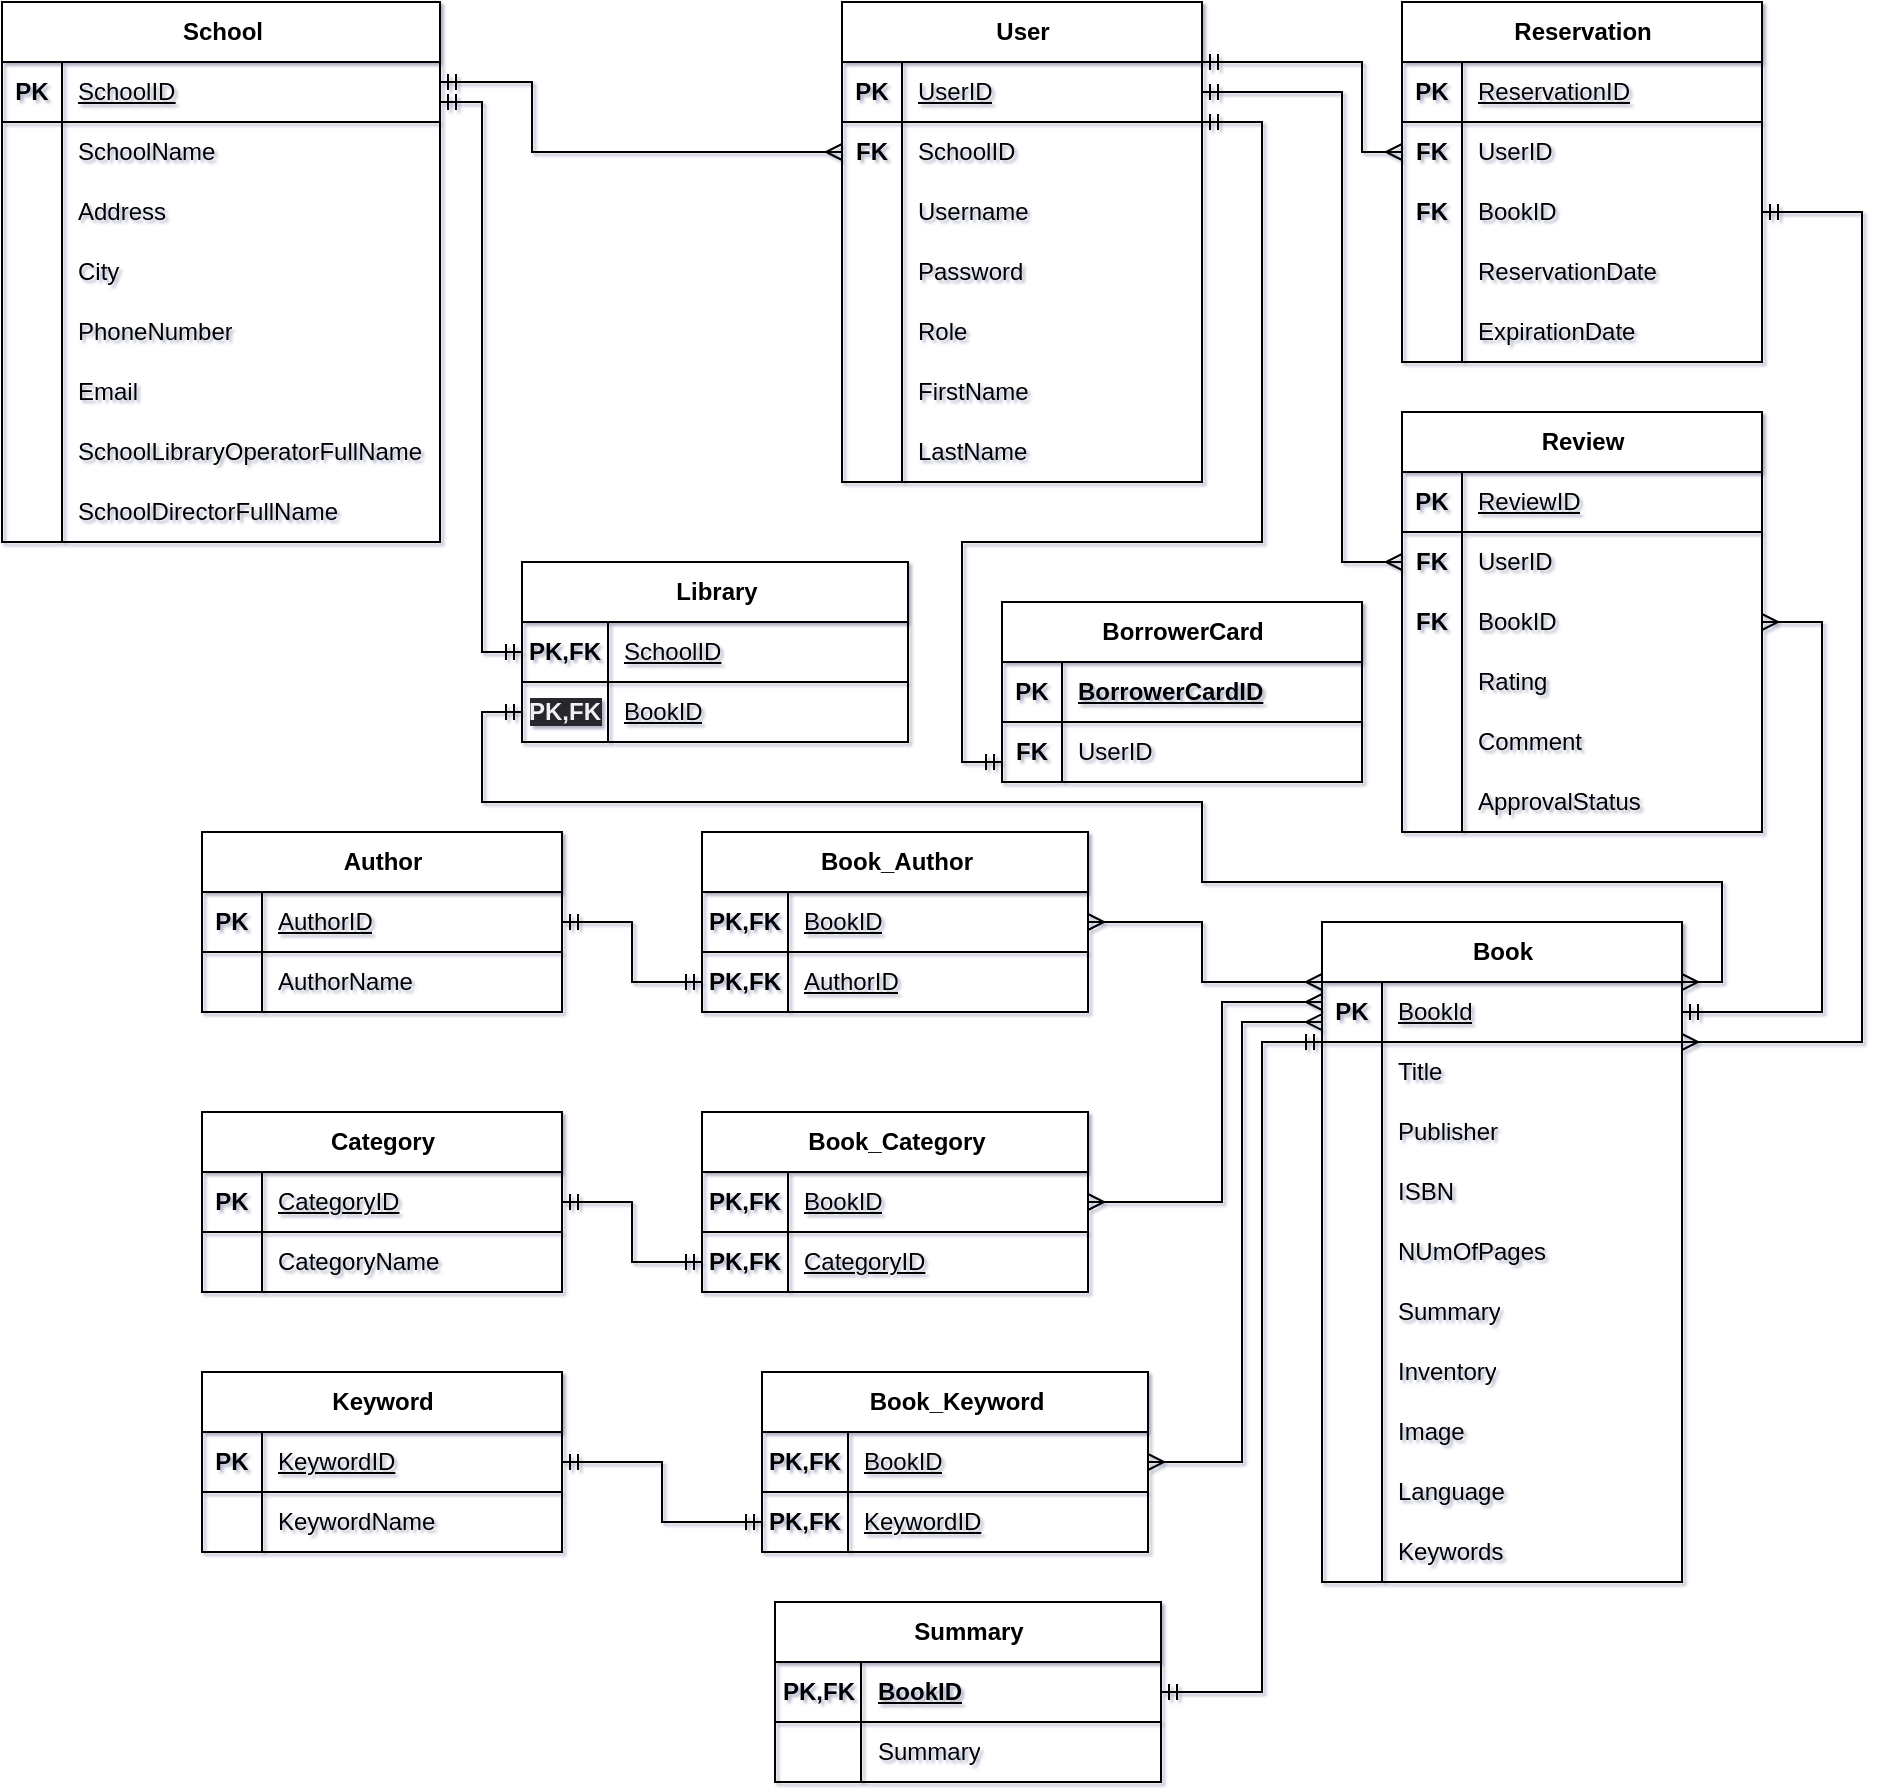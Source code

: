 <mxfile version="21.2.9" type="github">
  <diagram id="TjQReHZ39s0CVwHhsI4w" name="Page-1">
    <mxGraphModel dx="2728" dy="796" grid="1" gridSize="10" guides="1" tooltips="1" connect="1" arrows="1" fold="1" page="1" pageScale="1" pageWidth="850" pageHeight="1100" math="0" shadow="1">
      <root>
        <mxCell id="0" />
        <mxCell id="1" parent="0" />
        <mxCell id="29C9kS-lq94fexM7dZPY-1" value="School" style="shape=table;startSize=30;container=1;collapsible=1;childLayout=tableLayout;fixedRows=1;rowLines=0;fontStyle=1;align=center;resizeLast=1;html=1;" parent="1" vertex="1">
          <mxGeometry x="-400" y="240" width="219" height="270" as="geometry" />
        </mxCell>
        <mxCell id="29C9kS-lq94fexM7dZPY-2" value="" style="shape=tableRow;horizontal=0;startSize=0;swimlaneHead=0;swimlaneBody=0;fillColor=none;collapsible=0;dropTarget=0;points=[[0,0.5],[1,0.5]];portConstraint=eastwest;top=0;left=0;right=0;bottom=1;" parent="29C9kS-lq94fexM7dZPY-1" vertex="1">
          <mxGeometry y="30" width="219" height="30" as="geometry" />
        </mxCell>
        <mxCell id="29C9kS-lq94fexM7dZPY-3" value="PK" style="shape=partialRectangle;connectable=0;fillColor=none;top=0;left=0;bottom=0;right=0;fontStyle=1;overflow=hidden;whiteSpace=wrap;html=1;" parent="29C9kS-lq94fexM7dZPY-2" vertex="1">
          <mxGeometry width="30" height="30" as="geometry">
            <mxRectangle width="30" height="30" as="alternateBounds" />
          </mxGeometry>
        </mxCell>
        <mxCell id="29C9kS-lq94fexM7dZPY-4" value="&lt;u style=&quot;border-color: var(--border-color); font-weight: 400; text-align: center;&quot;&gt;SchoolID&lt;/u&gt;" style="shape=partialRectangle;connectable=0;fillColor=none;top=0;left=0;bottom=0;right=0;align=left;spacingLeft=6;fontStyle=5;overflow=hidden;whiteSpace=wrap;html=1;" parent="29C9kS-lq94fexM7dZPY-2" vertex="1">
          <mxGeometry x="30" width="189" height="30" as="geometry">
            <mxRectangle width="189" height="30" as="alternateBounds" />
          </mxGeometry>
        </mxCell>
        <mxCell id="29C9kS-lq94fexM7dZPY-5" value="" style="shape=tableRow;horizontal=0;startSize=0;swimlaneHead=0;swimlaneBody=0;fillColor=none;collapsible=0;dropTarget=0;points=[[0,0.5],[1,0.5]];portConstraint=eastwest;top=0;left=0;right=0;bottom=0;" parent="29C9kS-lq94fexM7dZPY-1" vertex="1">
          <mxGeometry y="60" width="219" height="30" as="geometry" />
        </mxCell>
        <mxCell id="29C9kS-lq94fexM7dZPY-6" value="" style="shape=partialRectangle;connectable=0;fillColor=none;top=0;left=0;bottom=0;right=0;editable=1;overflow=hidden;whiteSpace=wrap;html=1;" parent="29C9kS-lq94fexM7dZPY-5" vertex="1">
          <mxGeometry width="30" height="30" as="geometry">
            <mxRectangle width="30" height="30" as="alternateBounds" />
          </mxGeometry>
        </mxCell>
        <mxCell id="29C9kS-lq94fexM7dZPY-7" value="SchoolName" style="shape=partialRectangle;connectable=0;fillColor=none;top=0;left=0;bottom=0;right=0;align=left;spacingLeft=6;overflow=hidden;whiteSpace=wrap;html=1;" parent="29C9kS-lq94fexM7dZPY-5" vertex="1">
          <mxGeometry x="30" width="189" height="30" as="geometry">
            <mxRectangle width="189" height="30" as="alternateBounds" />
          </mxGeometry>
        </mxCell>
        <mxCell id="29C9kS-lq94fexM7dZPY-8" value="" style="shape=tableRow;horizontal=0;startSize=0;swimlaneHead=0;swimlaneBody=0;fillColor=none;collapsible=0;dropTarget=0;points=[[0,0.5],[1,0.5]];portConstraint=eastwest;top=0;left=0;right=0;bottom=0;" parent="29C9kS-lq94fexM7dZPY-1" vertex="1">
          <mxGeometry y="90" width="219" height="30" as="geometry" />
        </mxCell>
        <mxCell id="29C9kS-lq94fexM7dZPY-9" value="" style="shape=partialRectangle;connectable=0;fillColor=none;top=0;left=0;bottom=0;right=0;editable=1;overflow=hidden;whiteSpace=wrap;html=1;" parent="29C9kS-lq94fexM7dZPY-8" vertex="1">
          <mxGeometry width="30" height="30" as="geometry">
            <mxRectangle width="30" height="30" as="alternateBounds" />
          </mxGeometry>
        </mxCell>
        <mxCell id="29C9kS-lq94fexM7dZPY-10" value="Address" style="shape=partialRectangle;connectable=0;fillColor=none;top=0;left=0;bottom=0;right=0;align=left;spacingLeft=6;overflow=hidden;whiteSpace=wrap;html=1;" parent="29C9kS-lq94fexM7dZPY-8" vertex="1">
          <mxGeometry x="30" width="189" height="30" as="geometry">
            <mxRectangle width="189" height="30" as="alternateBounds" />
          </mxGeometry>
        </mxCell>
        <mxCell id="29C9kS-lq94fexM7dZPY-11" value="" style="shape=tableRow;horizontal=0;startSize=0;swimlaneHead=0;swimlaneBody=0;fillColor=none;collapsible=0;dropTarget=0;points=[[0,0.5],[1,0.5]];portConstraint=eastwest;top=0;left=0;right=0;bottom=0;" parent="29C9kS-lq94fexM7dZPY-1" vertex="1">
          <mxGeometry y="120" width="219" height="30" as="geometry" />
        </mxCell>
        <mxCell id="29C9kS-lq94fexM7dZPY-12" value="" style="shape=partialRectangle;connectable=0;fillColor=none;top=0;left=0;bottom=0;right=0;editable=1;overflow=hidden;whiteSpace=wrap;html=1;" parent="29C9kS-lq94fexM7dZPY-11" vertex="1">
          <mxGeometry width="30" height="30" as="geometry">
            <mxRectangle width="30" height="30" as="alternateBounds" />
          </mxGeometry>
        </mxCell>
        <mxCell id="29C9kS-lq94fexM7dZPY-13" value="City" style="shape=partialRectangle;connectable=0;fillColor=none;top=0;left=0;bottom=0;right=0;align=left;spacingLeft=6;overflow=hidden;whiteSpace=wrap;html=1;" parent="29C9kS-lq94fexM7dZPY-11" vertex="1">
          <mxGeometry x="30" width="189" height="30" as="geometry">
            <mxRectangle width="189" height="30" as="alternateBounds" />
          </mxGeometry>
        </mxCell>
        <mxCell id="hX6P_XmjKnK1Mf1RG0wg-1" style="shape=tableRow;horizontal=0;startSize=0;swimlaneHead=0;swimlaneBody=0;fillColor=none;collapsible=0;dropTarget=0;points=[[0,0.5],[1,0.5]];portConstraint=eastwest;top=0;left=0;right=0;bottom=0;" parent="29C9kS-lq94fexM7dZPY-1" vertex="1">
          <mxGeometry y="150" width="219" height="30" as="geometry" />
        </mxCell>
        <mxCell id="hX6P_XmjKnK1Mf1RG0wg-2" style="shape=partialRectangle;connectable=0;fillColor=none;top=0;left=0;bottom=0;right=0;editable=1;overflow=hidden;whiteSpace=wrap;html=1;" parent="hX6P_XmjKnK1Mf1RG0wg-1" vertex="1">
          <mxGeometry width="30" height="30" as="geometry">
            <mxRectangle width="30" height="30" as="alternateBounds" />
          </mxGeometry>
        </mxCell>
        <mxCell id="hX6P_XmjKnK1Mf1RG0wg-3" value="PhoneNumber" style="shape=partialRectangle;connectable=0;fillColor=none;top=0;left=0;bottom=0;right=0;align=left;spacingLeft=6;overflow=hidden;whiteSpace=wrap;html=1;" parent="hX6P_XmjKnK1Mf1RG0wg-1" vertex="1">
          <mxGeometry x="30" width="189" height="30" as="geometry">
            <mxRectangle width="189" height="30" as="alternateBounds" />
          </mxGeometry>
        </mxCell>
        <mxCell id="hX6P_XmjKnK1Mf1RG0wg-4" style="shape=tableRow;horizontal=0;startSize=0;swimlaneHead=0;swimlaneBody=0;fillColor=none;collapsible=0;dropTarget=0;points=[[0,0.5],[1,0.5]];portConstraint=eastwest;top=0;left=0;right=0;bottom=0;" parent="29C9kS-lq94fexM7dZPY-1" vertex="1">
          <mxGeometry y="180" width="219" height="30" as="geometry" />
        </mxCell>
        <mxCell id="hX6P_XmjKnK1Mf1RG0wg-5" style="shape=partialRectangle;connectable=0;fillColor=none;top=0;left=0;bottom=0;right=0;editable=1;overflow=hidden;whiteSpace=wrap;html=1;" parent="hX6P_XmjKnK1Mf1RG0wg-4" vertex="1">
          <mxGeometry width="30" height="30" as="geometry">
            <mxRectangle width="30" height="30" as="alternateBounds" />
          </mxGeometry>
        </mxCell>
        <mxCell id="hX6P_XmjKnK1Mf1RG0wg-6" value="Email" style="shape=partialRectangle;connectable=0;fillColor=none;top=0;left=0;bottom=0;right=0;align=left;spacingLeft=6;overflow=hidden;whiteSpace=wrap;html=1;" parent="hX6P_XmjKnK1Mf1RG0wg-4" vertex="1">
          <mxGeometry x="30" width="189" height="30" as="geometry">
            <mxRectangle width="189" height="30" as="alternateBounds" />
          </mxGeometry>
        </mxCell>
        <mxCell id="hX6P_XmjKnK1Mf1RG0wg-7" style="shape=tableRow;horizontal=0;startSize=0;swimlaneHead=0;swimlaneBody=0;fillColor=none;collapsible=0;dropTarget=0;points=[[0,0.5],[1,0.5]];portConstraint=eastwest;top=0;left=0;right=0;bottom=0;" parent="29C9kS-lq94fexM7dZPY-1" vertex="1">
          <mxGeometry y="210" width="219" height="30" as="geometry" />
        </mxCell>
        <mxCell id="hX6P_XmjKnK1Mf1RG0wg-8" style="shape=partialRectangle;connectable=0;fillColor=none;top=0;left=0;bottom=0;right=0;editable=1;overflow=hidden;whiteSpace=wrap;html=1;" parent="hX6P_XmjKnK1Mf1RG0wg-7" vertex="1">
          <mxGeometry width="30" height="30" as="geometry">
            <mxRectangle width="30" height="30" as="alternateBounds" />
          </mxGeometry>
        </mxCell>
        <mxCell id="hX6P_XmjKnK1Mf1RG0wg-9" value="SchoolLibraryOperatorFullName" style="shape=partialRectangle;connectable=0;fillColor=none;top=0;left=0;bottom=0;right=0;align=left;spacingLeft=6;overflow=hidden;whiteSpace=wrap;html=1;" parent="hX6P_XmjKnK1Mf1RG0wg-7" vertex="1">
          <mxGeometry x="30" width="189" height="30" as="geometry">
            <mxRectangle width="189" height="30" as="alternateBounds" />
          </mxGeometry>
        </mxCell>
        <mxCell id="hX6P_XmjKnK1Mf1RG0wg-10" style="shape=tableRow;horizontal=0;startSize=0;swimlaneHead=0;swimlaneBody=0;fillColor=none;collapsible=0;dropTarget=0;points=[[0,0.5],[1,0.5]];portConstraint=eastwest;top=0;left=0;right=0;bottom=0;" parent="29C9kS-lq94fexM7dZPY-1" vertex="1">
          <mxGeometry y="240" width="219" height="30" as="geometry" />
        </mxCell>
        <mxCell id="hX6P_XmjKnK1Mf1RG0wg-11" style="shape=partialRectangle;connectable=0;fillColor=none;top=0;left=0;bottom=0;right=0;editable=1;overflow=hidden;whiteSpace=wrap;html=1;" parent="hX6P_XmjKnK1Mf1RG0wg-10" vertex="1">
          <mxGeometry width="30" height="30" as="geometry">
            <mxRectangle width="30" height="30" as="alternateBounds" />
          </mxGeometry>
        </mxCell>
        <mxCell id="hX6P_XmjKnK1Mf1RG0wg-12" value="SchoolDirectorFullName" style="shape=partialRectangle;connectable=0;fillColor=none;top=0;left=0;bottom=0;right=0;align=left;spacingLeft=6;overflow=hidden;whiteSpace=wrap;html=1;" parent="hX6P_XmjKnK1Mf1RG0wg-10" vertex="1">
          <mxGeometry x="30" width="189" height="30" as="geometry">
            <mxRectangle width="189" height="30" as="alternateBounds" />
          </mxGeometry>
        </mxCell>
        <mxCell id="hX6P_XmjKnK1Mf1RG0wg-127" style="edgeStyle=orthogonalEdgeStyle;rounded=0;orthogonalLoop=1;jettySize=auto;html=1;endArrow=ERmany;endFill=0;startArrow=ERmany;startFill=0;" parent="1" source="29C9kS-lq94fexM7dZPY-15" target="hX6P_XmjKnK1Mf1RG0wg-146" edge="1">
          <mxGeometry relative="1" as="geometry">
            <mxPoint x="910" y="375" as="targetPoint" />
            <Array as="points">
              <mxPoint x="210" y="740" />
              <mxPoint x="210" y="840" />
            </Array>
          </mxGeometry>
        </mxCell>
        <mxCell id="29C9kS-lq94fexM7dZPY-14" value="Book" style="shape=table;startSize=30;container=1;collapsible=1;childLayout=tableLayout;fixedRows=1;rowLines=0;fontStyle=1;align=center;resizeLast=1;html=1;" parent="1" vertex="1">
          <mxGeometry x="260" y="700" width="180" height="330" as="geometry" />
        </mxCell>
        <mxCell id="29C9kS-lq94fexM7dZPY-15" value="" style="shape=tableRow;horizontal=0;startSize=0;swimlaneHead=0;swimlaneBody=0;fillColor=none;collapsible=0;dropTarget=0;points=[[0,0.5],[1,0.5]];portConstraint=eastwest;top=0;left=0;right=0;bottom=1;" parent="29C9kS-lq94fexM7dZPY-14" vertex="1">
          <mxGeometry y="30" width="180" height="30" as="geometry" />
        </mxCell>
        <mxCell id="29C9kS-lq94fexM7dZPY-16" value="PK" style="shape=partialRectangle;connectable=0;fillColor=none;top=0;left=0;bottom=0;right=0;fontStyle=1;overflow=hidden;whiteSpace=wrap;html=1;" parent="29C9kS-lq94fexM7dZPY-15" vertex="1">
          <mxGeometry width="30" height="30" as="geometry">
            <mxRectangle width="30" height="30" as="alternateBounds" />
          </mxGeometry>
        </mxCell>
        <mxCell id="29C9kS-lq94fexM7dZPY-17" value="&lt;u style=&quot;border-color: var(--border-color); font-weight: 400; text-align: center;&quot;&gt;BookId&lt;/u&gt;" style="shape=partialRectangle;connectable=0;fillColor=none;top=0;left=0;bottom=0;right=0;align=left;spacingLeft=6;fontStyle=5;overflow=hidden;whiteSpace=wrap;html=1;" parent="29C9kS-lq94fexM7dZPY-15" vertex="1">
          <mxGeometry x="30" width="150" height="30" as="geometry">
            <mxRectangle width="150" height="30" as="alternateBounds" />
          </mxGeometry>
        </mxCell>
        <mxCell id="29C9kS-lq94fexM7dZPY-18" value="" style="shape=tableRow;horizontal=0;startSize=0;swimlaneHead=0;swimlaneBody=0;fillColor=none;collapsible=0;dropTarget=0;points=[[0,0.5],[1,0.5]];portConstraint=eastwest;top=0;left=0;right=0;bottom=0;" parent="29C9kS-lq94fexM7dZPY-14" vertex="1">
          <mxGeometry y="60" width="180" height="30" as="geometry" />
        </mxCell>
        <mxCell id="29C9kS-lq94fexM7dZPY-19" value="" style="shape=partialRectangle;connectable=0;fillColor=none;top=0;left=0;bottom=0;right=0;editable=1;overflow=hidden;whiteSpace=wrap;html=1;" parent="29C9kS-lq94fexM7dZPY-18" vertex="1">
          <mxGeometry width="30" height="30" as="geometry">
            <mxRectangle width="30" height="30" as="alternateBounds" />
          </mxGeometry>
        </mxCell>
        <mxCell id="29C9kS-lq94fexM7dZPY-20" value="Title" style="shape=partialRectangle;connectable=0;fillColor=none;top=0;left=0;bottom=0;right=0;align=left;spacingLeft=6;overflow=hidden;whiteSpace=wrap;html=1;" parent="29C9kS-lq94fexM7dZPY-18" vertex="1">
          <mxGeometry x="30" width="150" height="30" as="geometry">
            <mxRectangle width="150" height="30" as="alternateBounds" />
          </mxGeometry>
        </mxCell>
        <mxCell id="29C9kS-lq94fexM7dZPY-21" value="" style="shape=tableRow;horizontal=0;startSize=0;swimlaneHead=0;swimlaneBody=0;fillColor=none;collapsible=0;dropTarget=0;points=[[0,0.5],[1,0.5]];portConstraint=eastwest;top=0;left=0;right=0;bottom=0;" parent="29C9kS-lq94fexM7dZPY-14" vertex="1">
          <mxGeometry y="90" width="180" height="30" as="geometry" />
        </mxCell>
        <mxCell id="29C9kS-lq94fexM7dZPY-22" value="" style="shape=partialRectangle;connectable=0;fillColor=none;top=0;left=0;bottom=0;right=0;editable=1;overflow=hidden;whiteSpace=wrap;html=1;" parent="29C9kS-lq94fexM7dZPY-21" vertex="1">
          <mxGeometry width="30" height="30" as="geometry">
            <mxRectangle width="30" height="30" as="alternateBounds" />
          </mxGeometry>
        </mxCell>
        <mxCell id="29C9kS-lq94fexM7dZPY-23" value="Publisher" style="shape=partialRectangle;connectable=0;fillColor=none;top=0;left=0;bottom=0;right=0;align=left;spacingLeft=6;overflow=hidden;whiteSpace=wrap;html=1;" parent="29C9kS-lq94fexM7dZPY-21" vertex="1">
          <mxGeometry x="30" width="150" height="30" as="geometry">
            <mxRectangle width="150" height="30" as="alternateBounds" />
          </mxGeometry>
        </mxCell>
        <mxCell id="29C9kS-lq94fexM7dZPY-24" value="" style="shape=tableRow;horizontal=0;startSize=0;swimlaneHead=0;swimlaneBody=0;fillColor=none;collapsible=0;dropTarget=0;points=[[0,0.5],[1,0.5]];portConstraint=eastwest;top=0;left=0;right=0;bottom=0;" parent="29C9kS-lq94fexM7dZPY-14" vertex="1">
          <mxGeometry y="120" width="180" height="30" as="geometry" />
        </mxCell>
        <mxCell id="29C9kS-lq94fexM7dZPY-25" value="" style="shape=partialRectangle;connectable=0;fillColor=none;top=0;left=0;bottom=0;right=0;editable=1;overflow=hidden;whiteSpace=wrap;html=1;" parent="29C9kS-lq94fexM7dZPY-24" vertex="1">
          <mxGeometry width="30" height="30" as="geometry">
            <mxRectangle width="30" height="30" as="alternateBounds" />
          </mxGeometry>
        </mxCell>
        <mxCell id="29C9kS-lq94fexM7dZPY-26" value="ISBN" style="shape=partialRectangle;connectable=0;fillColor=none;top=0;left=0;bottom=0;right=0;align=left;spacingLeft=6;overflow=hidden;whiteSpace=wrap;html=1;" parent="29C9kS-lq94fexM7dZPY-24" vertex="1">
          <mxGeometry x="30" width="150" height="30" as="geometry">
            <mxRectangle width="150" height="30" as="alternateBounds" />
          </mxGeometry>
        </mxCell>
        <mxCell id="hX6P_XmjKnK1Mf1RG0wg-16" style="shape=tableRow;horizontal=0;startSize=0;swimlaneHead=0;swimlaneBody=0;fillColor=none;collapsible=0;dropTarget=0;points=[[0,0.5],[1,0.5]];portConstraint=eastwest;top=0;left=0;right=0;bottom=0;" parent="29C9kS-lq94fexM7dZPY-14" vertex="1">
          <mxGeometry y="150" width="180" height="30" as="geometry" />
        </mxCell>
        <mxCell id="hX6P_XmjKnK1Mf1RG0wg-17" style="shape=partialRectangle;connectable=0;fillColor=none;top=0;left=0;bottom=0;right=0;editable=1;overflow=hidden;whiteSpace=wrap;html=1;" parent="hX6P_XmjKnK1Mf1RG0wg-16" vertex="1">
          <mxGeometry width="30" height="30" as="geometry">
            <mxRectangle width="30" height="30" as="alternateBounds" />
          </mxGeometry>
        </mxCell>
        <mxCell id="hX6P_XmjKnK1Mf1RG0wg-18" value="NUmOfPages" style="shape=partialRectangle;connectable=0;fillColor=none;top=0;left=0;bottom=0;right=0;align=left;spacingLeft=6;overflow=hidden;whiteSpace=wrap;html=1;" parent="hX6P_XmjKnK1Mf1RG0wg-16" vertex="1">
          <mxGeometry x="30" width="150" height="30" as="geometry">
            <mxRectangle width="150" height="30" as="alternateBounds" />
          </mxGeometry>
        </mxCell>
        <mxCell id="hX6P_XmjKnK1Mf1RG0wg-19" style="shape=tableRow;horizontal=0;startSize=0;swimlaneHead=0;swimlaneBody=0;fillColor=none;collapsible=0;dropTarget=0;points=[[0,0.5],[1,0.5]];portConstraint=eastwest;top=0;left=0;right=0;bottom=0;" parent="29C9kS-lq94fexM7dZPY-14" vertex="1">
          <mxGeometry y="180" width="180" height="30" as="geometry" />
        </mxCell>
        <mxCell id="hX6P_XmjKnK1Mf1RG0wg-20" style="shape=partialRectangle;connectable=0;fillColor=none;top=0;left=0;bottom=0;right=0;editable=1;overflow=hidden;whiteSpace=wrap;html=1;" parent="hX6P_XmjKnK1Mf1RG0wg-19" vertex="1">
          <mxGeometry width="30" height="30" as="geometry">
            <mxRectangle width="30" height="30" as="alternateBounds" />
          </mxGeometry>
        </mxCell>
        <mxCell id="hX6P_XmjKnK1Mf1RG0wg-21" value="Summary" style="shape=partialRectangle;connectable=0;fillColor=none;top=0;left=0;bottom=0;right=0;align=left;spacingLeft=6;overflow=hidden;whiteSpace=wrap;html=1;" parent="hX6P_XmjKnK1Mf1RG0wg-19" vertex="1">
          <mxGeometry x="30" width="150" height="30" as="geometry">
            <mxRectangle width="150" height="30" as="alternateBounds" />
          </mxGeometry>
        </mxCell>
        <mxCell id="hX6P_XmjKnK1Mf1RG0wg-22" style="shape=tableRow;horizontal=0;startSize=0;swimlaneHead=0;swimlaneBody=0;fillColor=none;collapsible=0;dropTarget=0;points=[[0,0.5],[1,0.5]];portConstraint=eastwest;top=0;left=0;right=0;bottom=0;" parent="29C9kS-lq94fexM7dZPY-14" vertex="1">
          <mxGeometry y="210" width="180" height="30" as="geometry" />
        </mxCell>
        <mxCell id="hX6P_XmjKnK1Mf1RG0wg-23" style="shape=partialRectangle;connectable=0;fillColor=none;top=0;left=0;bottom=0;right=0;editable=1;overflow=hidden;whiteSpace=wrap;html=1;" parent="hX6P_XmjKnK1Mf1RG0wg-22" vertex="1">
          <mxGeometry width="30" height="30" as="geometry">
            <mxRectangle width="30" height="30" as="alternateBounds" />
          </mxGeometry>
        </mxCell>
        <mxCell id="hX6P_XmjKnK1Mf1RG0wg-24" value="Inventory" style="shape=partialRectangle;connectable=0;fillColor=none;top=0;left=0;bottom=0;right=0;align=left;spacingLeft=6;overflow=hidden;whiteSpace=wrap;html=1;" parent="hX6P_XmjKnK1Mf1RG0wg-22" vertex="1">
          <mxGeometry x="30" width="150" height="30" as="geometry">
            <mxRectangle width="150" height="30" as="alternateBounds" />
          </mxGeometry>
        </mxCell>
        <mxCell id="hX6P_XmjKnK1Mf1RG0wg-25" style="shape=tableRow;horizontal=0;startSize=0;swimlaneHead=0;swimlaneBody=0;fillColor=none;collapsible=0;dropTarget=0;points=[[0,0.5],[1,0.5]];portConstraint=eastwest;top=0;left=0;right=0;bottom=0;" parent="29C9kS-lq94fexM7dZPY-14" vertex="1">
          <mxGeometry y="240" width="180" height="30" as="geometry" />
        </mxCell>
        <mxCell id="hX6P_XmjKnK1Mf1RG0wg-26" style="shape=partialRectangle;connectable=0;fillColor=none;top=0;left=0;bottom=0;right=0;editable=1;overflow=hidden;whiteSpace=wrap;html=1;" parent="hX6P_XmjKnK1Mf1RG0wg-25" vertex="1">
          <mxGeometry width="30" height="30" as="geometry">
            <mxRectangle width="30" height="30" as="alternateBounds" />
          </mxGeometry>
        </mxCell>
        <mxCell id="hX6P_XmjKnK1Mf1RG0wg-27" value="Image" style="shape=partialRectangle;connectable=0;fillColor=none;top=0;left=0;bottom=0;right=0;align=left;spacingLeft=6;overflow=hidden;whiteSpace=wrap;html=1;" parent="hX6P_XmjKnK1Mf1RG0wg-25" vertex="1">
          <mxGeometry x="30" width="150" height="30" as="geometry">
            <mxRectangle width="150" height="30" as="alternateBounds" />
          </mxGeometry>
        </mxCell>
        <mxCell id="hX6P_XmjKnK1Mf1RG0wg-28" style="shape=tableRow;horizontal=0;startSize=0;swimlaneHead=0;swimlaneBody=0;fillColor=none;collapsible=0;dropTarget=0;points=[[0,0.5],[1,0.5]];portConstraint=eastwest;top=0;left=0;right=0;bottom=0;" parent="29C9kS-lq94fexM7dZPY-14" vertex="1">
          <mxGeometry y="270" width="180" height="30" as="geometry" />
        </mxCell>
        <mxCell id="hX6P_XmjKnK1Mf1RG0wg-29" style="shape=partialRectangle;connectable=0;fillColor=none;top=0;left=0;bottom=0;right=0;editable=1;overflow=hidden;whiteSpace=wrap;html=1;" parent="hX6P_XmjKnK1Mf1RG0wg-28" vertex="1">
          <mxGeometry width="30" height="30" as="geometry">
            <mxRectangle width="30" height="30" as="alternateBounds" />
          </mxGeometry>
        </mxCell>
        <mxCell id="hX6P_XmjKnK1Mf1RG0wg-30" value="Language" style="shape=partialRectangle;connectable=0;fillColor=none;top=0;left=0;bottom=0;right=0;align=left;spacingLeft=6;overflow=hidden;whiteSpace=wrap;html=1;" parent="hX6P_XmjKnK1Mf1RG0wg-28" vertex="1">
          <mxGeometry x="30" width="150" height="30" as="geometry">
            <mxRectangle width="150" height="30" as="alternateBounds" />
          </mxGeometry>
        </mxCell>
        <mxCell id="hX6P_XmjKnK1Mf1RG0wg-31" style="shape=tableRow;horizontal=0;startSize=0;swimlaneHead=0;swimlaneBody=0;fillColor=none;collapsible=0;dropTarget=0;points=[[0,0.5],[1,0.5]];portConstraint=eastwest;top=0;left=0;right=0;bottom=0;" parent="29C9kS-lq94fexM7dZPY-14" vertex="1">
          <mxGeometry y="300" width="180" height="30" as="geometry" />
        </mxCell>
        <mxCell id="hX6P_XmjKnK1Mf1RG0wg-32" style="shape=partialRectangle;connectable=0;fillColor=none;top=0;left=0;bottom=0;right=0;editable=1;overflow=hidden;whiteSpace=wrap;html=1;" parent="hX6P_XmjKnK1Mf1RG0wg-31" vertex="1">
          <mxGeometry width="30" height="30" as="geometry">
            <mxRectangle width="30" height="30" as="alternateBounds" />
          </mxGeometry>
        </mxCell>
        <mxCell id="hX6P_XmjKnK1Mf1RG0wg-33" value="Keywords" style="shape=partialRectangle;connectable=0;fillColor=none;top=0;left=0;bottom=0;right=0;align=left;spacingLeft=6;overflow=hidden;whiteSpace=wrap;html=1;" parent="hX6P_XmjKnK1Mf1RG0wg-31" vertex="1">
          <mxGeometry x="30" width="150" height="30" as="geometry">
            <mxRectangle width="150" height="30" as="alternateBounds" />
          </mxGeometry>
        </mxCell>
        <mxCell id="hX6P_XmjKnK1Mf1RG0wg-60" style="edgeStyle=orthogonalEdgeStyle;rounded=0;orthogonalLoop=1;jettySize=auto;html=1;startArrow=ERmany;startFill=0;endArrow=ERmandOne;endFill=0;" parent="1" source="hX6P_XmjKnK1Mf1RG0wg-54" target="29C9kS-lq94fexM7dZPY-2" edge="1">
          <mxGeometry relative="1" as="geometry">
            <Array as="points">
              <mxPoint x="-135" y="315" />
              <mxPoint x="-135" y="280" />
            </Array>
          </mxGeometry>
        </mxCell>
        <mxCell id="hX6P_XmjKnK1Mf1RG0wg-35" value="User" style="shape=table;startSize=30;container=1;collapsible=1;childLayout=tableLayout;fixedRows=1;rowLines=0;fontStyle=1;align=center;resizeLast=1;html=1;" parent="1" vertex="1">
          <mxGeometry x="20" y="240" width="180" height="240" as="geometry" />
        </mxCell>
        <mxCell id="hX6P_XmjKnK1Mf1RG0wg-36" value="" style="shape=tableRow;horizontal=0;startSize=0;swimlaneHead=0;swimlaneBody=0;fillColor=none;collapsible=0;dropTarget=0;points=[[0,0.5],[1,0.5]];portConstraint=eastwest;top=0;left=0;right=0;bottom=1;" parent="hX6P_XmjKnK1Mf1RG0wg-35" vertex="1">
          <mxGeometry y="30" width="180" height="30" as="geometry" />
        </mxCell>
        <mxCell id="hX6P_XmjKnK1Mf1RG0wg-37" value="PK" style="shape=partialRectangle;connectable=0;fillColor=none;top=0;left=0;bottom=0;right=0;fontStyle=1;overflow=hidden;whiteSpace=wrap;html=1;" parent="hX6P_XmjKnK1Mf1RG0wg-36" vertex="1">
          <mxGeometry width="30" height="30" as="geometry">
            <mxRectangle width="30" height="30" as="alternateBounds" />
          </mxGeometry>
        </mxCell>
        <mxCell id="hX6P_XmjKnK1Mf1RG0wg-38" value="&lt;u style=&quot;border-color: var(--border-color); font-weight: 400; text-align: center;&quot;&gt;UserID&lt;/u&gt;" style="shape=partialRectangle;connectable=0;fillColor=none;top=0;left=0;bottom=0;right=0;align=left;spacingLeft=6;fontStyle=5;overflow=hidden;whiteSpace=wrap;html=1;" parent="hX6P_XmjKnK1Mf1RG0wg-36" vertex="1">
          <mxGeometry x="30" width="150" height="30" as="geometry">
            <mxRectangle width="150" height="30" as="alternateBounds" />
          </mxGeometry>
        </mxCell>
        <mxCell id="hX6P_XmjKnK1Mf1RG0wg-54" style="shape=tableRow;horizontal=0;startSize=0;swimlaneHead=0;swimlaneBody=0;fillColor=none;collapsible=0;dropTarget=0;points=[[0,0.5],[1,0.5]];portConstraint=eastwest;top=0;left=0;right=0;bottom=0;" parent="hX6P_XmjKnK1Mf1RG0wg-35" vertex="1">
          <mxGeometry y="60" width="180" height="30" as="geometry" />
        </mxCell>
        <mxCell id="hX6P_XmjKnK1Mf1RG0wg-55" value="&lt;b&gt;FK&lt;/b&gt;" style="shape=partialRectangle;connectable=0;fillColor=none;top=0;left=0;bottom=0;right=0;editable=1;overflow=hidden;whiteSpace=wrap;html=1;" parent="hX6P_XmjKnK1Mf1RG0wg-54" vertex="1">
          <mxGeometry width="30" height="30" as="geometry">
            <mxRectangle width="30" height="30" as="alternateBounds" />
          </mxGeometry>
        </mxCell>
        <mxCell id="hX6P_XmjKnK1Mf1RG0wg-56" value="SchoolID" style="shape=partialRectangle;connectable=0;fillColor=none;top=0;left=0;bottom=0;right=0;align=left;spacingLeft=6;overflow=hidden;whiteSpace=wrap;html=1;" parent="hX6P_XmjKnK1Mf1RG0wg-54" vertex="1">
          <mxGeometry x="30" width="150" height="30" as="geometry">
            <mxRectangle width="150" height="30" as="alternateBounds" />
          </mxGeometry>
        </mxCell>
        <mxCell id="hX6P_XmjKnK1Mf1RG0wg-39" value="" style="shape=tableRow;horizontal=0;startSize=0;swimlaneHead=0;swimlaneBody=0;fillColor=none;collapsible=0;dropTarget=0;points=[[0,0.5],[1,0.5]];portConstraint=eastwest;top=0;left=0;right=0;bottom=0;" parent="hX6P_XmjKnK1Mf1RG0wg-35" vertex="1">
          <mxGeometry y="90" width="180" height="30" as="geometry" />
        </mxCell>
        <mxCell id="hX6P_XmjKnK1Mf1RG0wg-40" value="" style="shape=partialRectangle;connectable=0;fillColor=none;top=0;left=0;bottom=0;right=0;editable=1;overflow=hidden;whiteSpace=wrap;html=1;" parent="hX6P_XmjKnK1Mf1RG0wg-39" vertex="1">
          <mxGeometry width="30" height="30" as="geometry">
            <mxRectangle width="30" height="30" as="alternateBounds" />
          </mxGeometry>
        </mxCell>
        <mxCell id="hX6P_XmjKnK1Mf1RG0wg-41" value="Username" style="shape=partialRectangle;connectable=0;fillColor=none;top=0;left=0;bottom=0;right=0;align=left;spacingLeft=6;overflow=hidden;whiteSpace=wrap;html=1;" parent="hX6P_XmjKnK1Mf1RG0wg-39" vertex="1">
          <mxGeometry x="30" width="150" height="30" as="geometry">
            <mxRectangle width="150" height="30" as="alternateBounds" />
          </mxGeometry>
        </mxCell>
        <mxCell id="hX6P_XmjKnK1Mf1RG0wg-42" value="" style="shape=tableRow;horizontal=0;startSize=0;swimlaneHead=0;swimlaneBody=0;fillColor=none;collapsible=0;dropTarget=0;points=[[0,0.5],[1,0.5]];portConstraint=eastwest;top=0;left=0;right=0;bottom=0;" parent="hX6P_XmjKnK1Mf1RG0wg-35" vertex="1">
          <mxGeometry y="120" width="180" height="30" as="geometry" />
        </mxCell>
        <mxCell id="hX6P_XmjKnK1Mf1RG0wg-43" value="" style="shape=partialRectangle;connectable=0;fillColor=none;top=0;left=0;bottom=0;right=0;editable=1;overflow=hidden;whiteSpace=wrap;html=1;" parent="hX6P_XmjKnK1Mf1RG0wg-42" vertex="1">
          <mxGeometry width="30" height="30" as="geometry">
            <mxRectangle width="30" height="30" as="alternateBounds" />
          </mxGeometry>
        </mxCell>
        <mxCell id="hX6P_XmjKnK1Mf1RG0wg-44" value="Password" style="shape=partialRectangle;connectable=0;fillColor=none;top=0;left=0;bottom=0;right=0;align=left;spacingLeft=6;overflow=hidden;whiteSpace=wrap;html=1;" parent="hX6P_XmjKnK1Mf1RG0wg-42" vertex="1">
          <mxGeometry x="30" width="150" height="30" as="geometry">
            <mxRectangle width="150" height="30" as="alternateBounds" />
          </mxGeometry>
        </mxCell>
        <mxCell id="hX6P_XmjKnK1Mf1RG0wg-45" value="" style="shape=tableRow;horizontal=0;startSize=0;swimlaneHead=0;swimlaneBody=0;fillColor=none;collapsible=0;dropTarget=0;points=[[0,0.5],[1,0.5]];portConstraint=eastwest;top=0;left=0;right=0;bottom=0;" parent="hX6P_XmjKnK1Mf1RG0wg-35" vertex="1">
          <mxGeometry y="150" width="180" height="30" as="geometry" />
        </mxCell>
        <mxCell id="hX6P_XmjKnK1Mf1RG0wg-46" value="" style="shape=partialRectangle;connectable=0;fillColor=none;top=0;left=0;bottom=0;right=0;editable=1;overflow=hidden;whiteSpace=wrap;html=1;" parent="hX6P_XmjKnK1Mf1RG0wg-45" vertex="1">
          <mxGeometry width="30" height="30" as="geometry">
            <mxRectangle width="30" height="30" as="alternateBounds" />
          </mxGeometry>
        </mxCell>
        <mxCell id="hX6P_XmjKnK1Mf1RG0wg-47" value="Role" style="shape=partialRectangle;connectable=0;fillColor=none;top=0;left=0;bottom=0;right=0;align=left;spacingLeft=6;overflow=hidden;whiteSpace=wrap;html=1;" parent="hX6P_XmjKnK1Mf1RG0wg-45" vertex="1">
          <mxGeometry x="30" width="150" height="30" as="geometry">
            <mxRectangle width="150" height="30" as="alternateBounds" />
          </mxGeometry>
        </mxCell>
        <mxCell id="hX6P_XmjKnK1Mf1RG0wg-48" style="shape=tableRow;horizontal=0;startSize=0;swimlaneHead=0;swimlaneBody=0;fillColor=none;collapsible=0;dropTarget=0;points=[[0,0.5],[1,0.5]];portConstraint=eastwest;top=0;left=0;right=0;bottom=0;" parent="hX6P_XmjKnK1Mf1RG0wg-35" vertex="1">
          <mxGeometry y="180" width="180" height="30" as="geometry" />
        </mxCell>
        <mxCell id="hX6P_XmjKnK1Mf1RG0wg-49" style="shape=partialRectangle;connectable=0;fillColor=none;top=0;left=0;bottom=0;right=0;editable=1;overflow=hidden;whiteSpace=wrap;html=1;" parent="hX6P_XmjKnK1Mf1RG0wg-48" vertex="1">
          <mxGeometry width="30" height="30" as="geometry">
            <mxRectangle width="30" height="30" as="alternateBounds" />
          </mxGeometry>
        </mxCell>
        <mxCell id="hX6P_XmjKnK1Mf1RG0wg-50" value="FirstName" style="shape=partialRectangle;connectable=0;fillColor=none;top=0;left=0;bottom=0;right=0;align=left;spacingLeft=6;overflow=hidden;whiteSpace=wrap;html=1;" parent="hX6P_XmjKnK1Mf1RG0wg-48" vertex="1">
          <mxGeometry x="30" width="150" height="30" as="geometry">
            <mxRectangle width="150" height="30" as="alternateBounds" />
          </mxGeometry>
        </mxCell>
        <mxCell id="hX6P_XmjKnK1Mf1RG0wg-51" style="shape=tableRow;horizontal=0;startSize=0;swimlaneHead=0;swimlaneBody=0;fillColor=none;collapsible=0;dropTarget=0;points=[[0,0.5],[1,0.5]];portConstraint=eastwest;top=0;left=0;right=0;bottom=0;" parent="hX6P_XmjKnK1Mf1RG0wg-35" vertex="1">
          <mxGeometry y="210" width="180" height="30" as="geometry" />
        </mxCell>
        <mxCell id="hX6P_XmjKnK1Mf1RG0wg-52" style="shape=partialRectangle;connectable=0;fillColor=none;top=0;left=0;bottom=0;right=0;editable=1;overflow=hidden;whiteSpace=wrap;html=1;" parent="hX6P_XmjKnK1Mf1RG0wg-51" vertex="1">
          <mxGeometry width="30" height="30" as="geometry">
            <mxRectangle width="30" height="30" as="alternateBounds" />
          </mxGeometry>
        </mxCell>
        <mxCell id="hX6P_XmjKnK1Mf1RG0wg-53" value="LastName" style="shape=partialRectangle;connectable=0;fillColor=none;top=0;left=0;bottom=0;right=0;align=left;spacingLeft=6;overflow=hidden;whiteSpace=wrap;html=1;" parent="hX6P_XmjKnK1Mf1RG0wg-51" vertex="1">
          <mxGeometry x="30" width="150" height="30" as="geometry">
            <mxRectangle width="150" height="30" as="alternateBounds" />
          </mxGeometry>
        </mxCell>
        <mxCell id="hX6P_XmjKnK1Mf1RG0wg-83" style="edgeStyle=orthogonalEdgeStyle;rounded=0;orthogonalLoop=1;jettySize=auto;html=1;startArrow=ERmany;startFill=0;endArrow=ERmandOne;endFill=0;" parent="1" source="hX6P_XmjKnK1Mf1RG0wg-80" target="hX6P_XmjKnK1Mf1RG0wg-36" edge="1">
          <mxGeometry relative="1" as="geometry">
            <Array as="points">
              <mxPoint x="280" y="315" />
              <mxPoint x="280" y="270" />
            </Array>
          </mxGeometry>
        </mxCell>
        <mxCell id="hX6P_XmjKnK1Mf1RG0wg-84" style="edgeStyle=orthogonalEdgeStyle;rounded=0;orthogonalLoop=1;jettySize=auto;html=1;endArrow=ERmany;endFill=0;startArrow=ERmandOne;startFill=0;" parent="1" source="hX6P_XmjKnK1Mf1RG0wg-65" target="29C9kS-lq94fexM7dZPY-15" edge="1">
          <mxGeometry relative="1" as="geometry">
            <Array as="points">
              <mxPoint x="530" y="345" />
              <mxPoint x="530" y="760" />
            </Array>
          </mxGeometry>
        </mxCell>
        <mxCell id="hX6P_XmjKnK1Mf1RG0wg-61" value="Reservation" style="shape=table;startSize=30;container=1;collapsible=1;childLayout=tableLayout;fixedRows=1;rowLines=0;fontStyle=1;align=center;resizeLast=1;html=1;" parent="1" vertex="1">
          <mxGeometry x="300" y="240" width="180" height="180" as="geometry" />
        </mxCell>
        <mxCell id="hX6P_XmjKnK1Mf1RG0wg-62" value="" style="shape=tableRow;horizontal=0;startSize=0;swimlaneHead=0;swimlaneBody=0;fillColor=none;collapsible=0;dropTarget=0;points=[[0,0.5],[1,0.5]];portConstraint=eastwest;top=0;left=0;right=0;bottom=1;" parent="hX6P_XmjKnK1Mf1RG0wg-61" vertex="1">
          <mxGeometry y="30" width="180" height="30" as="geometry" />
        </mxCell>
        <mxCell id="hX6P_XmjKnK1Mf1RG0wg-63" value="PK" style="shape=partialRectangle;connectable=0;fillColor=none;top=0;left=0;bottom=0;right=0;fontStyle=1;overflow=hidden;whiteSpace=wrap;html=1;" parent="hX6P_XmjKnK1Mf1RG0wg-62" vertex="1">
          <mxGeometry width="30" height="30" as="geometry">
            <mxRectangle width="30" height="30" as="alternateBounds" />
          </mxGeometry>
        </mxCell>
        <mxCell id="hX6P_XmjKnK1Mf1RG0wg-64" value="&lt;span style=&quot;font-weight: normal;&quot;&gt;ReservationID&lt;/span&gt;" style="shape=partialRectangle;connectable=0;fillColor=none;top=0;left=0;bottom=0;right=0;align=left;spacingLeft=6;fontStyle=5;overflow=hidden;whiteSpace=wrap;html=1;" parent="hX6P_XmjKnK1Mf1RG0wg-62" vertex="1">
          <mxGeometry x="30" width="150" height="30" as="geometry">
            <mxRectangle width="150" height="30" as="alternateBounds" />
          </mxGeometry>
        </mxCell>
        <mxCell id="hX6P_XmjKnK1Mf1RG0wg-80" style="shape=tableRow;horizontal=0;startSize=0;swimlaneHead=0;swimlaneBody=0;fillColor=none;collapsible=0;dropTarget=0;points=[[0,0.5],[1,0.5]];portConstraint=eastwest;top=0;left=0;right=0;bottom=0;" parent="hX6P_XmjKnK1Mf1RG0wg-61" vertex="1">
          <mxGeometry y="60" width="180" height="30" as="geometry" />
        </mxCell>
        <mxCell id="hX6P_XmjKnK1Mf1RG0wg-81" value="&lt;b&gt;FK&lt;/b&gt;" style="shape=partialRectangle;connectable=0;fillColor=none;top=0;left=0;bottom=0;right=0;editable=1;overflow=hidden;whiteSpace=wrap;html=1;" parent="hX6P_XmjKnK1Mf1RG0wg-80" vertex="1">
          <mxGeometry width="30" height="30" as="geometry">
            <mxRectangle width="30" height="30" as="alternateBounds" />
          </mxGeometry>
        </mxCell>
        <mxCell id="hX6P_XmjKnK1Mf1RG0wg-82" value="UserID" style="shape=partialRectangle;connectable=0;fillColor=none;top=0;left=0;bottom=0;right=0;align=left;spacingLeft=6;overflow=hidden;whiteSpace=wrap;html=1;" parent="hX6P_XmjKnK1Mf1RG0wg-80" vertex="1">
          <mxGeometry x="30" width="150" height="30" as="geometry">
            <mxRectangle width="150" height="30" as="alternateBounds" />
          </mxGeometry>
        </mxCell>
        <mxCell id="hX6P_XmjKnK1Mf1RG0wg-65" value="" style="shape=tableRow;horizontal=0;startSize=0;swimlaneHead=0;swimlaneBody=0;fillColor=none;collapsible=0;dropTarget=0;points=[[0,0.5],[1,0.5]];portConstraint=eastwest;top=0;left=0;right=0;bottom=0;" parent="hX6P_XmjKnK1Mf1RG0wg-61" vertex="1">
          <mxGeometry y="90" width="180" height="30" as="geometry" />
        </mxCell>
        <mxCell id="hX6P_XmjKnK1Mf1RG0wg-66" value="&lt;b&gt;FK&lt;/b&gt;" style="shape=partialRectangle;connectable=0;fillColor=none;top=0;left=0;bottom=0;right=0;editable=1;overflow=hidden;whiteSpace=wrap;html=1;" parent="hX6P_XmjKnK1Mf1RG0wg-65" vertex="1">
          <mxGeometry width="30" height="30" as="geometry">
            <mxRectangle width="30" height="30" as="alternateBounds" />
          </mxGeometry>
        </mxCell>
        <mxCell id="hX6P_XmjKnK1Mf1RG0wg-67" value="BookID" style="shape=partialRectangle;connectable=0;fillColor=none;top=0;left=0;bottom=0;right=0;align=left;spacingLeft=6;overflow=hidden;whiteSpace=wrap;html=1;" parent="hX6P_XmjKnK1Mf1RG0wg-65" vertex="1">
          <mxGeometry x="30" width="150" height="30" as="geometry">
            <mxRectangle width="150" height="30" as="alternateBounds" />
          </mxGeometry>
        </mxCell>
        <mxCell id="hX6P_XmjKnK1Mf1RG0wg-68" value="" style="shape=tableRow;horizontal=0;startSize=0;swimlaneHead=0;swimlaneBody=0;fillColor=none;collapsible=0;dropTarget=0;points=[[0,0.5],[1,0.5]];portConstraint=eastwest;top=0;left=0;right=0;bottom=0;" parent="hX6P_XmjKnK1Mf1RG0wg-61" vertex="1">
          <mxGeometry y="120" width="180" height="30" as="geometry" />
        </mxCell>
        <mxCell id="hX6P_XmjKnK1Mf1RG0wg-69" value="" style="shape=partialRectangle;connectable=0;fillColor=none;top=0;left=0;bottom=0;right=0;editable=1;overflow=hidden;whiteSpace=wrap;html=1;" parent="hX6P_XmjKnK1Mf1RG0wg-68" vertex="1">
          <mxGeometry width="30" height="30" as="geometry">
            <mxRectangle width="30" height="30" as="alternateBounds" />
          </mxGeometry>
        </mxCell>
        <mxCell id="hX6P_XmjKnK1Mf1RG0wg-70" value="ReservationDate" style="shape=partialRectangle;connectable=0;fillColor=none;top=0;left=0;bottom=0;right=0;align=left;spacingLeft=6;overflow=hidden;whiteSpace=wrap;html=1;" parent="hX6P_XmjKnK1Mf1RG0wg-68" vertex="1">
          <mxGeometry x="30" width="150" height="30" as="geometry">
            <mxRectangle width="150" height="30" as="alternateBounds" />
          </mxGeometry>
        </mxCell>
        <mxCell id="hX6P_XmjKnK1Mf1RG0wg-71" value="" style="shape=tableRow;horizontal=0;startSize=0;swimlaneHead=0;swimlaneBody=0;fillColor=none;collapsible=0;dropTarget=0;points=[[0,0.5],[1,0.5]];portConstraint=eastwest;top=0;left=0;right=0;bottom=0;" parent="hX6P_XmjKnK1Mf1RG0wg-61" vertex="1">
          <mxGeometry y="150" width="180" height="30" as="geometry" />
        </mxCell>
        <mxCell id="hX6P_XmjKnK1Mf1RG0wg-72" value="" style="shape=partialRectangle;connectable=0;fillColor=none;top=0;left=0;bottom=0;right=0;editable=1;overflow=hidden;whiteSpace=wrap;html=1;" parent="hX6P_XmjKnK1Mf1RG0wg-71" vertex="1">
          <mxGeometry width="30" height="30" as="geometry">
            <mxRectangle width="30" height="30" as="alternateBounds" />
          </mxGeometry>
        </mxCell>
        <mxCell id="hX6P_XmjKnK1Mf1RG0wg-73" value="ExpirationDate" style="shape=partialRectangle;connectable=0;fillColor=none;top=0;left=0;bottom=0;right=0;align=left;spacingLeft=6;overflow=hidden;whiteSpace=wrap;html=1;" parent="hX6P_XmjKnK1Mf1RG0wg-71" vertex="1">
          <mxGeometry x="30" width="150" height="30" as="geometry">
            <mxRectangle width="150" height="30" as="alternateBounds" />
          </mxGeometry>
        </mxCell>
        <mxCell id="hX6P_XmjKnK1Mf1RG0wg-85" value="Author" style="shape=table;startSize=30;container=1;collapsible=1;childLayout=tableLayout;fixedRows=1;rowLines=0;fontStyle=1;align=center;resizeLast=1;html=1;" parent="1" vertex="1">
          <mxGeometry x="-300" y="655" width="180" height="90" as="geometry" />
        </mxCell>
        <mxCell id="hX6P_XmjKnK1Mf1RG0wg-86" value="" style="shape=tableRow;horizontal=0;startSize=0;swimlaneHead=0;swimlaneBody=0;fillColor=none;collapsible=0;dropTarget=0;points=[[0,0.5],[1,0.5]];portConstraint=eastwest;top=0;left=0;right=0;bottom=1;" parent="hX6P_XmjKnK1Mf1RG0wg-85" vertex="1">
          <mxGeometry y="30" width="180" height="30" as="geometry" />
        </mxCell>
        <mxCell id="hX6P_XmjKnK1Mf1RG0wg-87" value="PK" style="shape=partialRectangle;connectable=0;fillColor=none;top=0;left=0;bottom=0;right=0;fontStyle=1;overflow=hidden;whiteSpace=wrap;html=1;" parent="hX6P_XmjKnK1Mf1RG0wg-86" vertex="1">
          <mxGeometry width="30" height="30" as="geometry">
            <mxRectangle width="30" height="30" as="alternateBounds" />
          </mxGeometry>
        </mxCell>
        <mxCell id="hX6P_XmjKnK1Mf1RG0wg-88" value="&lt;span style=&quot;font-weight: normal;&quot;&gt;AuthorID&lt;/span&gt;" style="shape=partialRectangle;connectable=0;fillColor=none;top=0;left=0;bottom=0;right=0;align=left;spacingLeft=6;fontStyle=5;overflow=hidden;whiteSpace=wrap;html=1;" parent="hX6P_XmjKnK1Mf1RG0wg-86" vertex="1">
          <mxGeometry x="30" width="150" height="30" as="geometry">
            <mxRectangle width="150" height="30" as="alternateBounds" />
          </mxGeometry>
        </mxCell>
        <mxCell id="hX6P_XmjKnK1Mf1RG0wg-89" style="shape=tableRow;horizontal=0;startSize=0;swimlaneHead=0;swimlaneBody=0;fillColor=none;collapsible=0;dropTarget=0;points=[[0,0.5],[1,0.5]];portConstraint=eastwest;top=0;left=0;right=0;bottom=0;" parent="hX6P_XmjKnK1Mf1RG0wg-85" vertex="1">
          <mxGeometry y="60" width="180" height="30" as="geometry" />
        </mxCell>
        <mxCell id="hX6P_XmjKnK1Mf1RG0wg-90" value="" style="shape=partialRectangle;connectable=0;fillColor=none;top=0;left=0;bottom=0;right=0;editable=1;overflow=hidden;whiteSpace=wrap;html=1;" parent="hX6P_XmjKnK1Mf1RG0wg-89" vertex="1">
          <mxGeometry width="30" height="30" as="geometry">
            <mxRectangle width="30" height="30" as="alternateBounds" />
          </mxGeometry>
        </mxCell>
        <mxCell id="hX6P_XmjKnK1Mf1RG0wg-91" value="AuthorName" style="shape=partialRectangle;connectable=0;fillColor=none;top=0;left=0;bottom=0;right=0;align=left;spacingLeft=6;overflow=hidden;whiteSpace=wrap;html=1;" parent="hX6P_XmjKnK1Mf1RG0wg-89" vertex="1">
          <mxGeometry x="30" width="150" height="30" as="geometry">
            <mxRectangle width="150" height="30" as="alternateBounds" />
          </mxGeometry>
        </mxCell>
        <mxCell id="hX6P_XmjKnK1Mf1RG0wg-118" style="edgeStyle=orthogonalEdgeStyle;rounded=0;orthogonalLoop=1;jettySize=auto;html=1;endArrow=ERmandOne;endFill=0;startArrow=ERmandOne;startFill=0;" parent="1" source="hX6P_XmjKnK1Mf1RG0wg-109" target="hX6P_XmjKnK1Mf1RG0wg-86" edge="1">
          <mxGeometry relative="1" as="geometry" />
        </mxCell>
        <mxCell id="hX6P_XmjKnK1Mf1RG0wg-119" style="edgeStyle=orthogonalEdgeStyle;rounded=0;orthogonalLoop=1;jettySize=auto;html=1;endArrow=ERmany;endFill=0;startArrow=ERmany;startFill=0;" parent="1" source="hX6P_XmjKnK1Mf1RG0wg-102" target="29C9kS-lq94fexM7dZPY-15" edge="1">
          <mxGeometry relative="1" as="geometry">
            <Array as="points">
              <mxPoint x="200" y="700" />
              <mxPoint x="200" y="730" />
            </Array>
          </mxGeometry>
        </mxCell>
        <mxCell id="hX6P_XmjKnK1Mf1RG0wg-101" value="Book_Author" style="shape=table;startSize=30;container=1;collapsible=1;childLayout=tableLayout;fixedRows=1;rowLines=0;fontStyle=1;align=center;resizeLast=1;html=1;strokeWidth=1;" parent="1" vertex="1">
          <mxGeometry x="-50" y="655" width="193" height="90" as="geometry" />
        </mxCell>
        <mxCell id="hX6P_XmjKnK1Mf1RG0wg-102" value="" style="shape=tableRow;horizontal=0;startSize=0;swimlaneHead=0;swimlaneBody=0;fillColor=none;collapsible=0;dropTarget=0;points=[[0,0.5],[1,0.5]];portConstraint=eastwest;top=0;left=0;right=0;bottom=1;" parent="hX6P_XmjKnK1Mf1RG0wg-101" vertex="1">
          <mxGeometry y="30" width="193" height="30" as="geometry" />
        </mxCell>
        <mxCell id="hX6P_XmjKnK1Mf1RG0wg-103" value="PK,FK" style="shape=partialRectangle;connectable=0;fillColor=none;top=0;left=0;bottom=0;right=0;fontStyle=1;overflow=hidden;whiteSpace=wrap;html=1;" parent="hX6P_XmjKnK1Mf1RG0wg-102" vertex="1">
          <mxGeometry width="43" height="30" as="geometry">
            <mxRectangle width="43" height="30" as="alternateBounds" />
          </mxGeometry>
        </mxCell>
        <mxCell id="hX6P_XmjKnK1Mf1RG0wg-104" value="&lt;span style=&quot;font-weight: normal;&quot;&gt;BookID&lt;/span&gt;" style="shape=partialRectangle;connectable=0;fillColor=none;top=0;left=0;bottom=0;right=0;align=left;spacingLeft=6;fontStyle=5;overflow=hidden;whiteSpace=wrap;html=1;" parent="hX6P_XmjKnK1Mf1RG0wg-102" vertex="1">
          <mxGeometry x="43" width="150" height="30" as="geometry">
            <mxRectangle width="150" height="30" as="alternateBounds" />
          </mxGeometry>
        </mxCell>
        <mxCell id="hX6P_XmjKnK1Mf1RG0wg-109" style="shape=tableRow;horizontal=0;startSize=0;swimlaneHead=0;swimlaneBody=0;fillColor=none;collapsible=0;dropTarget=0;points=[[0,0.5],[1,0.5]];portConstraint=eastwest;top=0;left=0;right=0;bottom=1;" parent="hX6P_XmjKnK1Mf1RG0wg-101" vertex="1">
          <mxGeometry y="60" width="193" height="30" as="geometry" />
        </mxCell>
        <mxCell id="hX6P_XmjKnK1Mf1RG0wg-110" value="PK,FK" style="shape=partialRectangle;connectable=0;fillColor=none;top=0;left=0;bottom=0;right=0;fontStyle=1;overflow=hidden;whiteSpace=wrap;html=1;" parent="hX6P_XmjKnK1Mf1RG0wg-109" vertex="1">
          <mxGeometry width="43" height="30" as="geometry">
            <mxRectangle width="43" height="30" as="alternateBounds" />
          </mxGeometry>
        </mxCell>
        <mxCell id="hX6P_XmjKnK1Mf1RG0wg-111" value="&lt;span style=&quot;font-weight: normal;&quot;&gt;AuthorID&lt;/span&gt;" style="shape=partialRectangle;connectable=0;fillColor=none;top=0;left=0;bottom=0;right=0;align=left;spacingLeft=6;fontStyle=5;overflow=hidden;whiteSpace=wrap;html=1;" parent="hX6P_XmjKnK1Mf1RG0wg-109" vertex="1">
          <mxGeometry x="43" width="150" height="30" as="geometry">
            <mxRectangle width="150" height="30" as="alternateBounds" />
          </mxGeometry>
        </mxCell>
        <mxCell id="hX6P_XmjKnK1Mf1RG0wg-131" value="Category" style="shape=table;startSize=30;container=1;collapsible=1;childLayout=tableLayout;fixedRows=1;rowLines=0;fontStyle=1;align=center;resizeLast=1;html=1;" parent="1" vertex="1">
          <mxGeometry x="-300" y="795" width="180" height="90" as="geometry" />
        </mxCell>
        <mxCell id="hX6P_XmjKnK1Mf1RG0wg-132" value="" style="shape=tableRow;horizontal=0;startSize=0;swimlaneHead=0;swimlaneBody=0;fillColor=none;collapsible=0;dropTarget=0;points=[[0,0.5],[1,0.5]];portConstraint=eastwest;top=0;left=0;right=0;bottom=1;" parent="hX6P_XmjKnK1Mf1RG0wg-131" vertex="1">
          <mxGeometry y="30" width="180" height="30" as="geometry" />
        </mxCell>
        <mxCell id="hX6P_XmjKnK1Mf1RG0wg-133" value="PK" style="shape=partialRectangle;connectable=0;fillColor=none;top=0;left=0;bottom=0;right=0;fontStyle=1;overflow=hidden;whiteSpace=wrap;html=1;" parent="hX6P_XmjKnK1Mf1RG0wg-132" vertex="1">
          <mxGeometry width="30" height="30" as="geometry">
            <mxRectangle width="30" height="30" as="alternateBounds" />
          </mxGeometry>
        </mxCell>
        <mxCell id="hX6P_XmjKnK1Mf1RG0wg-134" value="&lt;span style=&quot;font-weight: normal;&quot;&gt;CategoryID&lt;/span&gt;" style="shape=partialRectangle;connectable=0;fillColor=none;top=0;left=0;bottom=0;right=0;align=left;spacingLeft=6;fontStyle=5;overflow=hidden;whiteSpace=wrap;html=1;" parent="hX6P_XmjKnK1Mf1RG0wg-132" vertex="1">
          <mxGeometry x="30" width="150" height="30" as="geometry">
            <mxRectangle width="150" height="30" as="alternateBounds" />
          </mxGeometry>
        </mxCell>
        <mxCell id="hX6P_XmjKnK1Mf1RG0wg-135" style="shape=tableRow;horizontal=0;startSize=0;swimlaneHead=0;swimlaneBody=0;fillColor=none;collapsible=0;dropTarget=0;points=[[0,0.5],[1,0.5]];portConstraint=eastwest;top=0;left=0;right=0;bottom=0;" parent="hX6P_XmjKnK1Mf1RG0wg-131" vertex="1">
          <mxGeometry y="60" width="180" height="30" as="geometry" />
        </mxCell>
        <mxCell id="hX6P_XmjKnK1Mf1RG0wg-136" value="" style="shape=partialRectangle;connectable=0;fillColor=none;top=0;left=0;bottom=0;right=0;editable=1;overflow=hidden;whiteSpace=wrap;html=1;" parent="hX6P_XmjKnK1Mf1RG0wg-135" vertex="1">
          <mxGeometry width="30" height="30" as="geometry">
            <mxRectangle width="30" height="30" as="alternateBounds" />
          </mxGeometry>
        </mxCell>
        <mxCell id="hX6P_XmjKnK1Mf1RG0wg-137" value="CategoryName" style="shape=partialRectangle;connectable=0;fillColor=none;top=0;left=0;bottom=0;right=0;align=left;spacingLeft=6;overflow=hidden;whiteSpace=wrap;html=1;" parent="hX6P_XmjKnK1Mf1RG0wg-135" vertex="1">
          <mxGeometry x="30" width="150" height="30" as="geometry">
            <mxRectangle width="150" height="30" as="alternateBounds" />
          </mxGeometry>
        </mxCell>
        <mxCell id="hX6P_XmjKnK1Mf1RG0wg-152" style="edgeStyle=orthogonalEdgeStyle;rounded=0;orthogonalLoop=1;jettySize=auto;html=1;endArrow=ERmandOne;endFill=0;startArrow=ERmandOne;startFill=0;" parent="1" source="hX6P_XmjKnK1Mf1RG0wg-149" target="hX6P_XmjKnK1Mf1RG0wg-132" edge="1">
          <mxGeometry relative="1" as="geometry" />
        </mxCell>
        <mxCell id="hX6P_XmjKnK1Mf1RG0wg-145" value="Book_Category" style="shape=table;startSize=30;container=1;collapsible=1;childLayout=tableLayout;fixedRows=1;rowLines=0;fontStyle=1;align=center;resizeLast=1;html=1;strokeWidth=1;" parent="1" vertex="1">
          <mxGeometry x="-50" y="795" width="193" height="90" as="geometry" />
        </mxCell>
        <mxCell id="hX6P_XmjKnK1Mf1RG0wg-146" value="" style="shape=tableRow;horizontal=0;startSize=0;swimlaneHead=0;swimlaneBody=0;fillColor=none;collapsible=0;dropTarget=0;points=[[0,0.5],[1,0.5]];portConstraint=eastwest;top=0;left=0;right=0;bottom=1;" parent="hX6P_XmjKnK1Mf1RG0wg-145" vertex="1">
          <mxGeometry y="30" width="193" height="30" as="geometry" />
        </mxCell>
        <mxCell id="hX6P_XmjKnK1Mf1RG0wg-147" value="PK,FK" style="shape=partialRectangle;connectable=0;fillColor=none;top=0;left=0;bottom=0;right=0;fontStyle=1;overflow=hidden;whiteSpace=wrap;html=1;" parent="hX6P_XmjKnK1Mf1RG0wg-146" vertex="1">
          <mxGeometry width="43" height="30" as="geometry">
            <mxRectangle width="43" height="30" as="alternateBounds" />
          </mxGeometry>
        </mxCell>
        <mxCell id="hX6P_XmjKnK1Mf1RG0wg-148" value="&lt;span style=&quot;font-weight: normal;&quot;&gt;BookID&lt;/span&gt;" style="shape=partialRectangle;connectable=0;fillColor=none;top=0;left=0;bottom=0;right=0;align=left;spacingLeft=6;fontStyle=5;overflow=hidden;whiteSpace=wrap;html=1;" parent="hX6P_XmjKnK1Mf1RG0wg-146" vertex="1">
          <mxGeometry x="43" width="150" height="30" as="geometry">
            <mxRectangle width="150" height="30" as="alternateBounds" />
          </mxGeometry>
        </mxCell>
        <mxCell id="hX6P_XmjKnK1Mf1RG0wg-149" style="shape=tableRow;horizontal=0;startSize=0;swimlaneHead=0;swimlaneBody=0;fillColor=none;collapsible=0;dropTarget=0;points=[[0,0.5],[1,0.5]];portConstraint=eastwest;top=0;left=0;right=0;bottom=1;" parent="hX6P_XmjKnK1Mf1RG0wg-145" vertex="1">
          <mxGeometry y="60" width="193" height="30" as="geometry" />
        </mxCell>
        <mxCell id="hX6P_XmjKnK1Mf1RG0wg-150" value="PK,FK" style="shape=partialRectangle;connectable=0;fillColor=none;top=0;left=0;bottom=0;right=0;fontStyle=1;overflow=hidden;whiteSpace=wrap;html=1;" parent="hX6P_XmjKnK1Mf1RG0wg-149" vertex="1">
          <mxGeometry width="43" height="30" as="geometry">
            <mxRectangle width="43" height="30" as="alternateBounds" />
          </mxGeometry>
        </mxCell>
        <mxCell id="hX6P_XmjKnK1Mf1RG0wg-151" value="&lt;span style=&quot;font-weight: normal;&quot;&gt;CategoryID&lt;/span&gt;" style="shape=partialRectangle;connectable=0;fillColor=none;top=0;left=0;bottom=0;right=0;align=left;spacingLeft=6;fontStyle=5;overflow=hidden;whiteSpace=wrap;html=1;" parent="hX6P_XmjKnK1Mf1RG0wg-149" vertex="1">
          <mxGeometry x="43" width="150" height="30" as="geometry">
            <mxRectangle width="150" height="30" as="alternateBounds" />
          </mxGeometry>
        </mxCell>
        <mxCell id="hX6P_XmjKnK1Mf1RG0wg-161" style="edgeStyle=orthogonalEdgeStyle;rounded=0;orthogonalLoop=1;jettySize=auto;html=1;startArrow=ERmandOne;startFill=0;endArrow=ERmandOne;endFill=0;" parent="1" source="hX6P_XmjKnK1Mf1RG0wg-158" target="hX6P_XmjKnK1Mf1RG0wg-36" edge="1">
          <mxGeometry relative="1" as="geometry">
            <Array as="points">
              <mxPoint x="80" y="620" />
              <mxPoint x="80" y="510" />
              <mxPoint x="230" y="510" />
              <mxPoint x="230" y="300" />
            </Array>
            <mxPoint y="590" as="sourcePoint" />
          </mxGeometry>
        </mxCell>
        <mxCell id="hX6P_XmjKnK1Mf1RG0wg-154" value="BorrowerCard" style="shape=table;startSize=30;container=1;collapsible=1;childLayout=tableLayout;fixedRows=1;rowLines=0;fontStyle=1;align=center;resizeLast=1;html=1;" parent="1" vertex="1">
          <mxGeometry x="100" y="540" width="180" height="90" as="geometry" />
        </mxCell>
        <mxCell id="hX6P_XmjKnK1Mf1RG0wg-155" value="" style="shape=tableRow;horizontal=0;startSize=0;swimlaneHead=0;swimlaneBody=0;fillColor=none;collapsible=0;dropTarget=0;points=[[0,0.5],[1,0.5]];portConstraint=eastwest;top=0;left=0;right=0;bottom=1;" parent="hX6P_XmjKnK1Mf1RG0wg-154" vertex="1">
          <mxGeometry y="30" width="180" height="30" as="geometry" />
        </mxCell>
        <mxCell id="hX6P_XmjKnK1Mf1RG0wg-156" value="PK" style="shape=partialRectangle;connectable=0;fillColor=none;top=0;left=0;bottom=0;right=0;fontStyle=1;overflow=hidden;whiteSpace=wrap;html=1;" parent="hX6P_XmjKnK1Mf1RG0wg-155" vertex="1">
          <mxGeometry width="30" height="30" as="geometry">
            <mxRectangle width="30" height="30" as="alternateBounds" />
          </mxGeometry>
        </mxCell>
        <mxCell id="hX6P_XmjKnK1Mf1RG0wg-157" value="BorrowerCardID" style="shape=partialRectangle;connectable=0;fillColor=none;top=0;left=0;bottom=0;right=0;align=left;spacingLeft=6;fontStyle=5;overflow=hidden;whiteSpace=wrap;html=1;" parent="hX6P_XmjKnK1Mf1RG0wg-155" vertex="1">
          <mxGeometry x="30" width="150" height="30" as="geometry">
            <mxRectangle width="150" height="30" as="alternateBounds" />
          </mxGeometry>
        </mxCell>
        <mxCell id="hX6P_XmjKnK1Mf1RG0wg-158" style="shape=tableRow;horizontal=0;startSize=0;swimlaneHead=0;swimlaneBody=0;fillColor=none;collapsible=0;dropTarget=0;points=[[0,0.5],[1,0.5]];portConstraint=eastwest;top=0;left=0;right=0;bottom=0;" parent="hX6P_XmjKnK1Mf1RG0wg-154" vertex="1">
          <mxGeometry y="60" width="180" height="30" as="geometry" />
        </mxCell>
        <mxCell id="hX6P_XmjKnK1Mf1RG0wg-159" value="FK" style="shape=partialRectangle;connectable=0;fillColor=none;top=0;left=0;bottom=0;right=0;editable=1;overflow=hidden;whiteSpace=wrap;html=1;fontStyle=1" parent="hX6P_XmjKnK1Mf1RG0wg-158" vertex="1">
          <mxGeometry width="30" height="30" as="geometry">
            <mxRectangle width="30" height="30" as="alternateBounds" />
          </mxGeometry>
        </mxCell>
        <mxCell id="hX6P_XmjKnK1Mf1RG0wg-160" value="UserID" style="shape=partialRectangle;connectable=0;fillColor=none;top=0;left=0;bottom=0;right=0;align=left;spacingLeft=6;overflow=hidden;whiteSpace=wrap;html=1;" parent="hX6P_XmjKnK1Mf1RG0wg-158" vertex="1">
          <mxGeometry x="30" width="150" height="30" as="geometry">
            <mxRectangle width="150" height="30" as="alternateBounds" />
          </mxGeometry>
        </mxCell>
        <mxCell id="hX6P_XmjKnK1Mf1RG0wg-181" style="edgeStyle=orthogonalEdgeStyle;rounded=0;orthogonalLoop=1;jettySize=auto;html=1;endArrow=ERmandOne;endFill=0;startArrow=ERmany;startFill=0;" parent="1" source="hX6P_XmjKnK1Mf1RG0wg-166" target="hX6P_XmjKnK1Mf1RG0wg-36" edge="1">
          <mxGeometry relative="1" as="geometry">
            <Array as="points">
              <mxPoint x="270" y="520" />
              <mxPoint x="270" y="285" />
            </Array>
          </mxGeometry>
        </mxCell>
        <mxCell id="hX6P_XmjKnK1Mf1RG0wg-182" style="edgeStyle=orthogonalEdgeStyle;rounded=0;orthogonalLoop=1;jettySize=auto;html=1;startArrow=ERmany;startFill=0;endArrow=ERmandOne;endFill=0;" parent="1" source="hX6P_XmjKnK1Mf1RG0wg-169" target="29C9kS-lq94fexM7dZPY-15" edge="1">
          <mxGeometry relative="1" as="geometry">
            <Array as="points">
              <mxPoint x="510" y="550" />
              <mxPoint x="510" y="745" />
            </Array>
          </mxGeometry>
        </mxCell>
        <mxCell id="hX6P_XmjKnK1Mf1RG0wg-162" value="Review" style="shape=table;startSize=30;container=1;collapsible=1;childLayout=tableLayout;fixedRows=1;rowLines=0;fontStyle=1;align=center;resizeLast=1;html=1;" parent="1" vertex="1">
          <mxGeometry x="300" y="445" width="180" height="210" as="geometry" />
        </mxCell>
        <mxCell id="hX6P_XmjKnK1Mf1RG0wg-163" value="" style="shape=tableRow;horizontal=0;startSize=0;swimlaneHead=0;swimlaneBody=0;fillColor=none;collapsible=0;dropTarget=0;points=[[0,0.5],[1,0.5]];portConstraint=eastwest;top=0;left=0;right=0;bottom=1;" parent="hX6P_XmjKnK1Mf1RG0wg-162" vertex="1">
          <mxGeometry y="30" width="180" height="30" as="geometry" />
        </mxCell>
        <mxCell id="hX6P_XmjKnK1Mf1RG0wg-164" value="PK" style="shape=partialRectangle;connectable=0;fillColor=none;top=0;left=0;bottom=0;right=0;fontStyle=1;overflow=hidden;whiteSpace=wrap;html=1;" parent="hX6P_XmjKnK1Mf1RG0wg-163" vertex="1">
          <mxGeometry width="30" height="30" as="geometry">
            <mxRectangle width="30" height="30" as="alternateBounds" />
          </mxGeometry>
        </mxCell>
        <mxCell id="hX6P_XmjKnK1Mf1RG0wg-165" value="&lt;span style=&quot;font-weight: normal;&quot;&gt;ReviewID&lt;/span&gt;" style="shape=partialRectangle;connectable=0;fillColor=none;top=0;left=0;bottom=0;right=0;align=left;spacingLeft=6;fontStyle=5;overflow=hidden;whiteSpace=wrap;html=1;" parent="hX6P_XmjKnK1Mf1RG0wg-163" vertex="1">
          <mxGeometry x="30" width="150" height="30" as="geometry">
            <mxRectangle width="150" height="30" as="alternateBounds" />
          </mxGeometry>
        </mxCell>
        <mxCell id="hX6P_XmjKnK1Mf1RG0wg-166" style="shape=tableRow;horizontal=0;startSize=0;swimlaneHead=0;swimlaneBody=0;fillColor=none;collapsible=0;dropTarget=0;points=[[0,0.5],[1,0.5]];portConstraint=eastwest;top=0;left=0;right=0;bottom=0;" parent="hX6P_XmjKnK1Mf1RG0wg-162" vertex="1">
          <mxGeometry y="60" width="180" height="30" as="geometry" />
        </mxCell>
        <mxCell id="hX6P_XmjKnK1Mf1RG0wg-167" value="&lt;b&gt;FK&lt;/b&gt;" style="shape=partialRectangle;connectable=0;fillColor=none;top=0;left=0;bottom=0;right=0;editable=1;overflow=hidden;whiteSpace=wrap;html=1;" parent="hX6P_XmjKnK1Mf1RG0wg-166" vertex="1">
          <mxGeometry width="30" height="30" as="geometry">
            <mxRectangle width="30" height="30" as="alternateBounds" />
          </mxGeometry>
        </mxCell>
        <mxCell id="hX6P_XmjKnK1Mf1RG0wg-168" value="UserID" style="shape=partialRectangle;connectable=0;fillColor=none;top=0;left=0;bottom=0;right=0;align=left;spacingLeft=6;overflow=hidden;whiteSpace=wrap;html=1;" parent="hX6P_XmjKnK1Mf1RG0wg-166" vertex="1">
          <mxGeometry x="30" width="150" height="30" as="geometry">
            <mxRectangle width="150" height="30" as="alternateBounds" />
          </mxGeometry>
        </mxCell>
        <mxCell id="hX6P_XmjKnK1Mf1RG0wg-169" value="" style="shape=tableRow;horizontal=0;startSize=0;swimlaneHead=0;swimlaneBody=0;fillColor=none;collapsible=0;dropTarget=0;points=[[0,0.5],[1,0.5]];portConstraint=eastwest;top=0;left=0;right=0;bottom=0;" parent="hX6P_XmjKnK1Mf1RG0wg-162" vertex="1">
          <mxGeometry y="90" width="180" height="30" as="geometry" />
        </mxCell>
        <mxCell id="hX6P_XmjKnK1Mf1RG0wg-170" value="&lt;b&gt;FK&lt;/b&gt;" style="shape=partialRectangle;connectable=0;fillColor=none;top=0;left=0;bottom=0;right=0;editable=1;overflow=hidden;whiteSpace=wrap;html=1;" parent="hX6P_XmjKnK1Mf1RG0wg-169" vertex="1">
          <mxGeometry width="30" height="30" as="geometry">
            <mxRectangle width="30" height="30" as="alternateBounds" />
          </mxGeometry>
        </mxCell>
        <mxCell id="hX6P_XmjKnK1Mf1RG0wg-171" value="BookID" style="shape=partialRectangle;connectable=0;fillColor=none;top=0;left=0;bottom=0;right=0;align=left;spacingLeft=6;overflow=hidden;whiteSpace=wrap;html=1;" parent="hX6P_XmjKnK1Mf1RG0wg-169" vertex="1">
          <mxGeometry x="30" width="150" height="30" as="geometry">
            <mxRectangle width="150" height="30" as="alternateBounds" />
          </mxGeometry>
        </mxCell>
        <mxCell id="hX6P_XmjKnK1Mf1RG0wg-172" value="" style="shape=tableRow;horizontal=0;startSize=0;swimlaneHead=0;swimlaneBody=0;fillColor=none;collapsible=0;dropTarget=0;points=[[0,0.5],[1,0.5]];portConstraint=eastwest;top=0;left=0;right=0;bottom=0;" parent="hX6P_XmjKnK1Mf1RG0wg-162" vertex="1">
          <mxGeometry y="120" width="180" height="30" as="geometry" />
        </mxCell>
        <mxCell id="hX6P_XmjKnK1Mf1RG0wg-173" value="" style="shape=partialRectangle;connectable=0;fillColor=none;top=0;left=0;bottom=0;right=0;editable=1;overflow=hidden;whiteSpace=wrap;html=1;" parent="hX6P_XmjKnK1Mf1RG0wg-172" vertex="1">
          <mxGeometry width="30" height="30" as="geometry">
            <mxRectangle width="30" height="30" as="alternateBounds" />
          </mxGeometry>
        </mxCell>
        <mxCell id="hX6P_XmjKnK1Mf1RG0wg-174" value="Rating" style="shape=partialRectangle;connectable=0;fillColor=none;top=0;left=0;bottom=0;right=0;align=left;spacingLeft=6;overflow=hidden;whiteSpace=wrap;html=1;" parent="hX6P_XmjKnK1Mf1RG0wg-172" vertex="1">
          <mxGeometry x="30" width="150" height="30" as="geometry">
            <mxRectangle width="150" height="30" as="alternateBounds" />
          </mxGeometry>
        </mxCell>
        <mxCell id="hX6P_XmjKnK1Mf1RG0wg-175" value="" style="shape=tableRow;horizontal=0;startSize=0;swimlaneHead=0;swimlaneBody=0;fillColor=none;collapsible=0;dropTarget=0;points=[[0,0.5],[1,0.5]];portConstraint=eastwest;top=0;left=0;right=0;bottom=0;" parent="hX6P_XmjKnK1Mf1RG0wg-162" vertex="1">
          <mxGeometry y="150" width="180" height="30" as="geometry" />
        </mxCell>
        <mxCell id="hX6P_XmjKnK1Mf1RG0wg-176" value="" style="shape=partialRectangle;connectable=0;fillColor=none;top=0;left=0;bottom=0;right=0;editable=1;overflow=hidden;whiteSpace=wrap;html=1;" parent="hX6P_XmjKnK1Mf1RG0wg-175" vertex="1">
          <mxGeometry width="30" height="30" as="geometry">
            <mxRectangle width="30" height="30" as="alternateBounds" />
          </mxGeometry>
        </mxCell>
        <mxCell id="hX6P_XmjKnK1Mf1RG0wg-177" value="Comment" style="shape=partialRectangle;connectable=0;fillColor=none;top=0;left=0;bottom=0;right=0;align=left;spacingLeft=6;overflow=hidden;whiteSpace=wrap;html=1;" parent="hX6P_XmjKnK1Mf1RG0wg-175" vertex="1">
          <mxGeometry x="30" width="150" height="30" as="geometry">
            <mxRectangle width="150" height="30" as="alternateBounds" />
          </mxGeometry>
        </mxCell>
        <mxCell id="hX6P_XmjKnK1Mf1RG0wg-178" style="shape=tableRow;horizontal=0;startSize=0;swimlaneHead=0;swimlaneBody=0;fillColor=none;collapsible=0;dropTarget=0;points=[[0,0.5],[1,0.5]];portConstraint=eastwest;top=0;left=0;right=0;bottom=0;" parent="hX6P_XmjKnK1Mf1RG0wg-162" vertex="1">
          <mxGeometry y="180" width="180" height="30" as="geometry" />
        </mxCell>
        <mxCell id="hX6P_XmjKnK1Mf1RG0wg-179" style="shape=partialRectangle;connectable=0;fillColor=none;top=0;left=0;bottom=0;right=0;editable=1;overflow=hidden;whiteSpace=wrap;html=1;" parent="hX6P_XmjKnK1Mf1RG0wg-178" vertex="1">
          <mxGeometry width="30" height="30" as="geometry">
            <mxRectangle width="30" height="30" as="alternateBounds" />
          </mxGeometry>
        </mxCell>
        <mxCell id="hX6P_XmjKnK1Mf1RG0wg-180" value="ApprovalStatus" style="shape=partialRectangle;connectable=0;fillColor=none;top=0;left=0;bottom=0;right=0;align=left;spacingLeft=6;overflow=hidden;whiteSpace=wrap;html=1;" parent="hX6P_XmjKnK1Mf1RG0wg-178" vertex="1">
          <mxGeometry x="30" width="150" height="30" as="geometry">
            <mxRectangle width="150" height="30" as="alternateBounds" />
          </mxGeometry>
        </mxCell>
        <mxCell id="yu4I2O1xb4b6rcqf8jEg-1" value="Keyword" style="shape=table;startSize=30;container=1;collapsible=1;childLayout=tableLayout;fixedRows=1;rowLines=0;fontStyle=1;align=center;resizeLast=1;html=1;" parent="1" vertex="1">
          <mxGeometry x="-300" y="925" width="180" height="90" as="geometry" />
        </mxCell>
        <mxCell id="yu4I2O1xb4b6rcqf8jEg-2" value="" style="shape=tableRow;horizontal=0;startSize=0;swimlaneHead=0;swimlaneBody=0;fillColor=none;collapsible=0;dropTarget=0;points=[[0,0.5],[1,0.5]];portConstraint=eastwest;top=0;left=0;right=0;bottom=1;" parent="yu4I2O1xb4b6rcqf8jEg-1" vertex="1">
          <mxGeometry y="30" width="180" height="30" as="geometry" />
        </mxCell>
        <mxCell id="yu4I2O1xb4b6rcqf8jEg-3" value="PK" style="shape=partialRectangle;connectable=0;fillColor=none;top=0;left=0;bottom=0;right=0;fontStyle=1;overflow=hidden;whiteSpace=wrap;html=1;" parent="yu4I2O1xb4b6rcqf8jEg-2" vertex="1">
          <mxGeometry width="30" height="30" as="geometry">
            <mxRectangle width="30" height="30" as="alternateBounds" />
          </mxGeometry>
        </mxCell>
        <mxCell id="yu4I2O1xb4b6rcqf8jEg-4" value="&lt;span style=&quot;font-weight: normal;&quot;&gt;KeywordID&lt;/span&gt;" style="shape=partialRectangle;connectable=0;fillColor=none;top=0;left=0;bottom=0;right=0;align=left;spacingLeft=6;fontStyle=5;overflow=hidden;whiteSpace=wrap;html=1;" parent="yu4I2O1xb4b6rcqf8jEg-2" vertex="1">
          <mxGeometry x="30" width="150" height="30" as="geometry">
            <mxRectangle width="150" height="30" as="alternateBounds" />
          </mxGeometry>
        </mxCell>
        <mxCell id="yu4I2O1xb4b6rcqf8jEg-5" style="shape=tableRow;horizontal=0;startSize=0;swimlaneHead=0;swimlaneBody=0;fillColor=none;collapsible=0;dropTarget=0;points=[[0,0.5],[1,0.5]];portConstraint=eastwest;top=0;left=0;right=0;bottom=0;" parent="yu4I2O1xb4b6rcqf8jEg-1" vertex="1">
          <mxGeometry y="60" width="180" height="30" as="geometry" />
        </mxCell>
        <mxCell id="yu4I2O1xb4b6rcqf8jEg-6" value="" style="shape=partialRectangle;connectable=0;fillColor=none;top=0;left=0;bottom=0;right=0;editable=1;overflow=hidden;whiteSpace=wrap;html=1;" parent="yu4I2O1xb4b6rcqf8jEg-5" vertex="1">
          <mxGeometry width="30" height="30" as="geometry">
            <mxRectangle width="30" height="30" as="alternateBounds" />
          </mxGeometry>
        </mxCell>
        <mxCell id="yu4I2O1xb4b6rcqf8jEg-7" value="KeywordName" style="shape=partialRectangle;connectable=0;fillColor=none;top=0;left=0;bottom=0;right=0;align=left;spacingLeft=6;overflow=hidden;whiteSpace=wrap;html=1;" parent="yu4I2O1xb4b6rcqf8jEg-5" vertex="1">
          <mxGeometry x="30" width="150" height="30" as="geometry">
            <mxRectangle width="150" height="30" as="alternateBounds" />
          </mxGeometry>
        </mxCell>
        <mxCell id="yu4I2O1xb4b6rcqf8jEg-8" style="edgeStyle=orthogonalEdgeStyle;rounded=0;orthogonalLoop=1;jettySize=auto;html=1;endArrow=ERmandOne;endFill=0;startArrow=ERmandOne;startFill=0;" parent="1" source="yu4I2O1xb4b6rcqf8jEg-13" target="yu4I2O1xb4b6rcqf8jEg-2" edge="1">
          <mxGeometry relative="1" as="geometry" />
        </mxCell>
        <mxCell id="yu4I2O1xb4b6rcqf8jEg-9" value="Book_Keyword" style="shape=table;startSize=30;container=1;collapsible=1;childLayout=tableLayout;fixedRows=1;rowLines=0;fontStyle=1;align=center;resizeLast=1;html=1;strokeWidth=1;" parent="1" vertex="1">
          <mxGeometry x="-20" y="925" width="193" height="90" as="geometry" />
        </mxCell>
        <mxCell id="yu4I2O1xb4b6rcqf8jEg-10" value="" style="shape=tableRow;horizontal=0;startSize=0;swimlaneHead=0;swimlaneBody=0;fillColor=none;collapsible=0;dropTarget=0;points=[[0,0.5],[1,0.5]];portConstraint=eastwest;top=0;left=0;right=0;bottom=1;" parent="yu4I2O1xb4b6rcqf8jEg-9" vertex="1">
          <mxGeometry y="30" width="193" height="30" as="geometry" />
        </mxCell>
        <mxCell id="yu4I2O1xb4b6rcqf8jEg-11" value="PK,FK" style="shape=partialRectangle;connectable=0;fillColor=none;top=0;left=0;bottom=0;right=0;fontStyle=1;overflow=hidden;whiteSpace=wrap;html=1;" parent="yu4I2O1xb4b6rcqf8jEg-10" vertex="1">
          <mxGeometry width="43" height="30" as="geometry">
            <mxRectangle width="43" height="30" as="alternateBounds" />
          </mxGeometry>
        </mxCell>
        <mxCell id="yu4I2O1xb4b6rcqf8jEg-12" value="&lt;span style=&quot;font-weight: normal;&quot;&gt;BookID&lt;/span&gt;" style="shape=partialRectangle;connectable=0;fillColor=none;top=0;left=0;bottom=0;right=0;align=left;spacingLeft=6;fontStyle=5;overflow=hidden;whiteSpace=wrap;html=1;" parent="yu4I2O1xb4b6rcqf8jEg-10" vertex="1">
          <mxGeometry x="43" width="150" height="30" as="geometry">
            <mxRectangle width="150" height="30" as="alternateBounds" />
          </mxGeometry>
        </mxCell>
        <mxCell id="yu4I2O1xb4b6rcqf8jEg-13" style="shape=tableRow;horizontal=0;startSize=0;swimlaneHead=0;swimlaneBody=0;fillColor=none;collapsible=0;dropTarget=0;points=[[0,0.5],[1,0.5]];portConstraint=eastwest;top=0;left=0;right=0;bottom=1;" parent="yu4I2O1xb4b6rcqf8jEg-9" vertex="1">
          <mxGeometry y="60" width="193" height="30" as="geometry" />
        </mxCell>
        <mxCell id="yu4I2O1xb4b6rcqf8jEg-14" value="PK,FK" style="shape=partialRectangle;connectable=0;fillColor=none;top=0;left=0;bottom=0;right=0;fontStyle=1;overflow=hidden;whiteSpace=wrap;html=1;" parent="yu4I2O1xb4b6rcqf8jEg-13" vertex="1">
          <mxGeometry width="43" height="30" as="geometry">
            <mxRectangle width="43" height="30" as="alternateBounds" />
          </mxGeometry>
        </mxCell>
        <mxCell id="yu4I2O1xb4b6rcqf8jEg-15" value="&lt;span style=&quot;font-weight: 400;&quot;&gt;KeywordID&lt;/span&gt;" style="shape=partialRectangle;connectable=0;fillColor=none;top=0;left=0;bottom=0;right=0;align=left;spacingLeft=6;fontStyle=5;overflow=hidden;whiteSpace=wrap;html=1;" parent="yu4I2O1xb4b6rcqf8jEg-13" vertex="1">
          <mxGeometry x="43" width="150" height="30" as="geometry">
            <mxRectangle width="150" height="30" as="alternateBounds" />
          </mxGeometry>
        </mxCell>
        <mxCell id="yu4I2O1xb4b6rcqf8jEg-16" style="edgeStyle=orthogonalEdgeStyle;rounded=0;orthogonalLoop=1;jettySize=auto;html=1;endArrow=ERmany;endFill=0;startArrow=ERmany;startFill=0;entryX=1;entryY=0.5;entryDx=0;entryDy=0;exitX=0;exitY=0.667;exitDx=0;exitDy=0;exitPerimeter=0;" parent="1" source="29C9kS-lq94fexM7dZPY-15" target="yu4I2O1xb4b6rcqf8jEg-10" edge="1">
          <mxGeometry relative="1" as="geometry">
            <mxPoint x="163" y="920" as="targetPoint" />
            <Array as="points">
              <mxPoint x="220" y="750" />
              <mxPoint x="220" y="970" />
            </Array>
            <mxPoint x="270" y="760" as="sourcePoint" />
          </mxGeometry>
        </mxCell>
        <mxCell id="yu4I2O1xb4b6rcqf8jEg-39" style="edgeStyle=orthogonalEdgeStyle;rounded=0;orthogonalLoop=1;jettySize=auto;html=1;endArrow=ERmandOne;endFill=0;startArrow=ERmandOne;startFill=0;exitX=1;exitY=0.5;exitDx=0;exitDy=0;" parent="1" source="yu4I2O1xb4b6rcqf8jEg-36" target="29C9kS-lq94fexM7dZPY-15" edge="1">
          <mxGeometry relative="1" as="geometry">
            <Array as="points">
              <mxPoint x="230" y="1085" />
              <mxPoint x="230" y="760" />
            </Array>
          </mxGeometry>
        </mxCell>
        <mxCell id="yu4I2O1xb4b6rcqf8jEg-17" value="Summary" style="shape=table;startSize=30;container=1;collapsible=1;childLayout=tableLayout;fixedRows=1;rowLines=0;fontStyle=1;align=center;resizeLast=1;html=1;" parent="1" vertex="1">
          <mxGeometry x="-13.5" y="1040" width="193" height="90" as="geometry" />
        </mxCell>
        <mxCell id="yu4I2O1xb4b6rcqf8jEg-36" style="shape=tableRow;horizontal=0;startSize=0;swimlaneHead=0;swimlaneBody=0;fillColor=none;collapsible=0;dropTarget=0;points=[[0,0.5],[1,0.5]];portConstraint=eastwest;top=0;left=0;right=0;bottom=1;" parent="yu4I2O1xb4b6rcqf8jEg-17" vertex="1">
          <mxGeometry y="30" width="193" height="30" as="geometry" />
        </mxCell>
        <mxCell id="yu4I2O1xb4b6rcqf8jEg-37" value="&lt;b&gt;PK,FK&lt;/b&gt;" style="shape=partialRectangle;connectable=0;fillColor=none;top=0;left=0;bottom=0;right=0;fontStyle=1;overflow=hidden;whiteSpace=wrap;html=1;" parent="yu4I2O1xb4b6rcqf8jEg-36" vertex="1">
          <mxGeometry width="43" height="30" as="geometry">
            <mxRectangle width="43" height="30" as="alternateBounds" />
          </mxGeometry>
        </mxCell>
        <mxCell id="yu4I2O1xb4b6rcqf8jEg-38" value="BookID" style="shape=partialRectangle;connectable=0;fillColor=none;top=0;left=0;bottom=0;right=0;align=left;spacingLeft=6;fontStyle=5;overflow=hidden;whiteSpace=wrap;html=1;" parent="yu4I2O1xb4b6rcqf8jEg-36" vertex="1">
          <mxGeometry x="43" width="150" height="30" as="geometry">
            <mxRectangle width="150" height="30" as="alternateBounds" />
          </mxGeometry>
        </mxCell>
        <mxCell id="yu4I2O1xb4b6rcqf8jEg-21" style="shape=tableRow;horizontal=0;startSize=0;swimlaneHead=0;swimlaneBody=0;fillColor=none;collapsible=0;dropTarget=0;points=[[0,0.5],[1,0.5]];portConstraint=eastwest;top=0;left=0;right=0;bottom=0;" parent="yu4I2O1xb4b6rcqf8jEg-17" vertex="1">
          <mxGeometry y="60" width="193" height="30" as="geometry" />
        </mxCell>
        <mxCell id="yu4I2O1xb4b6rcqf8jEg-22" value="" style="shape=partialRectangle;connectable=0;fillColor=none;top=0;left=0;bottom=0;right=0;editable=1;overflow=hidden;whiteSpace=wrap;html=1;" parent="yu4I2O1xb4b6rcqf8jEg-21" vertex="1">
          <mxGeometry width="43" height="30" as="geometry">
            <mxRectangle width="43" height="30" as="alternateBounds" />
          </mxGeometry>
        </mxCell>
        <mxCell id="yu4I2O1xb4b6rcqf8jEg-23" value="Summary" style="shape=partialRectangle;connectable=0;fillColor=none;top=0;left=0;bottom=0;right=0;align=left;spacingLeft=6;overflow=hidden;whiteSpace=wrap;html=1;" parent="yu4I2O1xb4b6rcqf8jEg-21" vertex="1">
          <mxGeometry x="43" width="150" height="30" as="geometry">
            <mxRectangle width="150" height="30" as="alternateBounds" />
          </mxGeometry>
        </mxCell>
        <mxCell id="XU_gac8b9y2wBBI2V15O-1" value="Library" style="shape=table;startSize=30;container=1;collapsible=1;childLayout=tableLayout;fixedRows=1;rowLines=0;fontStyle=1;align=center;resizeLast=1;html=1;" vertex="1" parent="1">
          <mxGeometry x="-140" y="520" width="193" height="90" as="geometry" />
        </mxCell>
        <mxCell id="XU_gac8b9y2wBBI2V15O-2" value="" style="shape=tableRow;horizontal=0;startSize=0;swimlaneHead=0;swimlaneBody=0;fillColor=none;collapsible=0;dropTarget=0;points=[[0,0.5],[1,0.5]];portConstraint=eastwest;top=0;left=0;right=0;bottom=1;" vertex="1" parent="XU_gac8b9y2wBBI2V15O-1">
          <mxGeometry y="30" width="193" height="30" as="geometry" />
        </mxCell>
        <mxCell id="XU_gac8b9y2wBBI2V15O-3" value="PK,FK" style="shape=partialRectangle;connectable=0;fillColor=none;top=0;left=0;bottom=0;right=0;fontStyle=1;overflow=hidden;whiteSpace=wrap;html=1;" vertex="1" parent="XU_gac8b9y2wBBI2V15O-2">
          <mxGeometry width="43" height="30" as="geometry">
            <mxRectangle width="43" height="30" as="alternateBounds" />
          </mxGeometry>
        </mxCell>
        <mxCell id="XU_gac8b9y2wBBI2V15O-4" value="&lt;span style=&quot;font-weight: normal;&quot;&gt;SchoolID&lt;/span&gt;" style="shape=partialRectangle;connectable=0;fillColor=none;top=0;left=0;bottom=0;right=0;align=left;spacingLeft=6;fontStyle=5;overflow=hidden;whiteSpace=wrap;html=1;" vertex="1" parent="XU_gac8b9y2wBBI2V15O-2">
          <mxGeometry x="43" width="150" height="30" as="geometry">
            <mxRectangle width="150" height="30" as="alternateBounds" />
          </mxGeometry>
        </mxCell>
        <mxCell id="XU_gac8b9y2wBBI2V15O-5" style="shape=tableRow;horizontal=0;startSize=0;swimlaneHead=0;swimlaneBody=0;fillColor=none;collapsible=0;dropTarget=0;points=[[0,0.5],[1,0.5]];portConstraint=eastwest;top=0;left=0;right=0;bottom=0;" vertex="1" parent="XU_gac8b9y2wBBI2V15O-1">
          <mxGeometry y="60" width="193" height="30" as="geometry" />
        </mxCell>
        <mxCell id="XU_gac8b9y2wBBI2V15O-6" value="&lt;span style=&quot;color: rgb(240, 240, 240); font-family: Helvetica; font-size: 12px; font-style: normal; font-variant-ligatures: normal; font-variant-caps: normal; font-weight: 700; letter-spacing: normal; orphans: 2; text-align: center; text-indent: 0px; text-transform: none; widows: 2; word-spacing: 0px; -webkit-text-stroke-width: 0px; background-color: rgb(42, 37, 47); text-decoration-thickness: initial; text-decoration-style: initial; text-decoration-color: initial; float: none; display: inline !important;&quot;&gt;PK,FK&lt;/span&gt;" style="shape=partialRectangle;connectable=0;fillColor=none;top=0;left=0;bottom=0;right=0;editable=1;overflow=hidden;whiteSpace=wrap;html=1;" vertex="1" parent="XU_gac8b9y2wBBI2V15O-5">
          <mxGeometry width="43" height="30" as="geometry">
            <mxRectangle width="43" height="30" as="alternateBounds" />
          </mxGeometry>
        </mxCell>
        <mxCell id="XU_gac8b9y2wBBI2V15O-7" value="&lt;u&gt;BookID&lt;/u&gt;" style="shape=partialRectangle;connectable=0;fillColor=none;top=0;left=0;bottom=0;right=0;align=left;spacingLeft=6;overflow=hidden;whiteSpace=wrap;html=1;" vertex="1" parent="XU_gac8b9y2wBBI2V15O-5">
          <mxGeometry x="43" width="150" height="30" as="geometry">
            <mxRectangle width="150" height="30" as="alternateBounds" />
          </mxGeometry>
        </mxCell>
        <mxCell id="XU_gac8b9y2wBBI2V15O-8" style="edgeStyle=orthogonalEdgeStyle;rounded=0;orthogonalLoop=1;jettySize=auto;html=1;startArrow=ERmandOne;startFill=0;endArrow=ERmany;endFill=0;" edge="1" parent="1" source="XU_gac8b9y2wBBI2V15O-5" target="29C9kS-lq94fexM7dZPY-15">
          <mxGeometry relative="1" as="geometry">
            <Array as="points">
              <mxPoint x="-160" y="595" />
              <mxPoint x="-160" y="640" />
              <mxPoint x="200" y="640" />
              <mxPoint x="200" y="680" />
              <mxPoint x="460" y="680" />
              <mxPoint x="460" y="730" />
            </Array>
          </mxGeometry>
        </mxCell>
        <mxCell id="XU_gac8b9y2wBBI2V15O-16" style="edgeStyle=orthogonalEdgeStyle;rounded=0;orthogonalLoop=1;jettySize=auto;html=1;endArrow=ERmandOne;endFill=0;startArrow=ERmandOne;startFill=0;" edge="1" parent="1" source="XU_gac8b9y2wBBI2V15O-2" target="29C9kS-lq94fexM7dZPY-2">
          <mxGeometry relative="1" as="geometry">
            <mxPoint x="-43.5" y="150" as="targetPoint" />
            <Array as="points">
              <mxPoint x="-160" y="565" />
              <mxPoint x="-160" y="290" />
            </Array>
          </mxGeometry>
        </mxCell>
      </root>
    </mxGraphModel>
  </diagram>
</mxfile>

